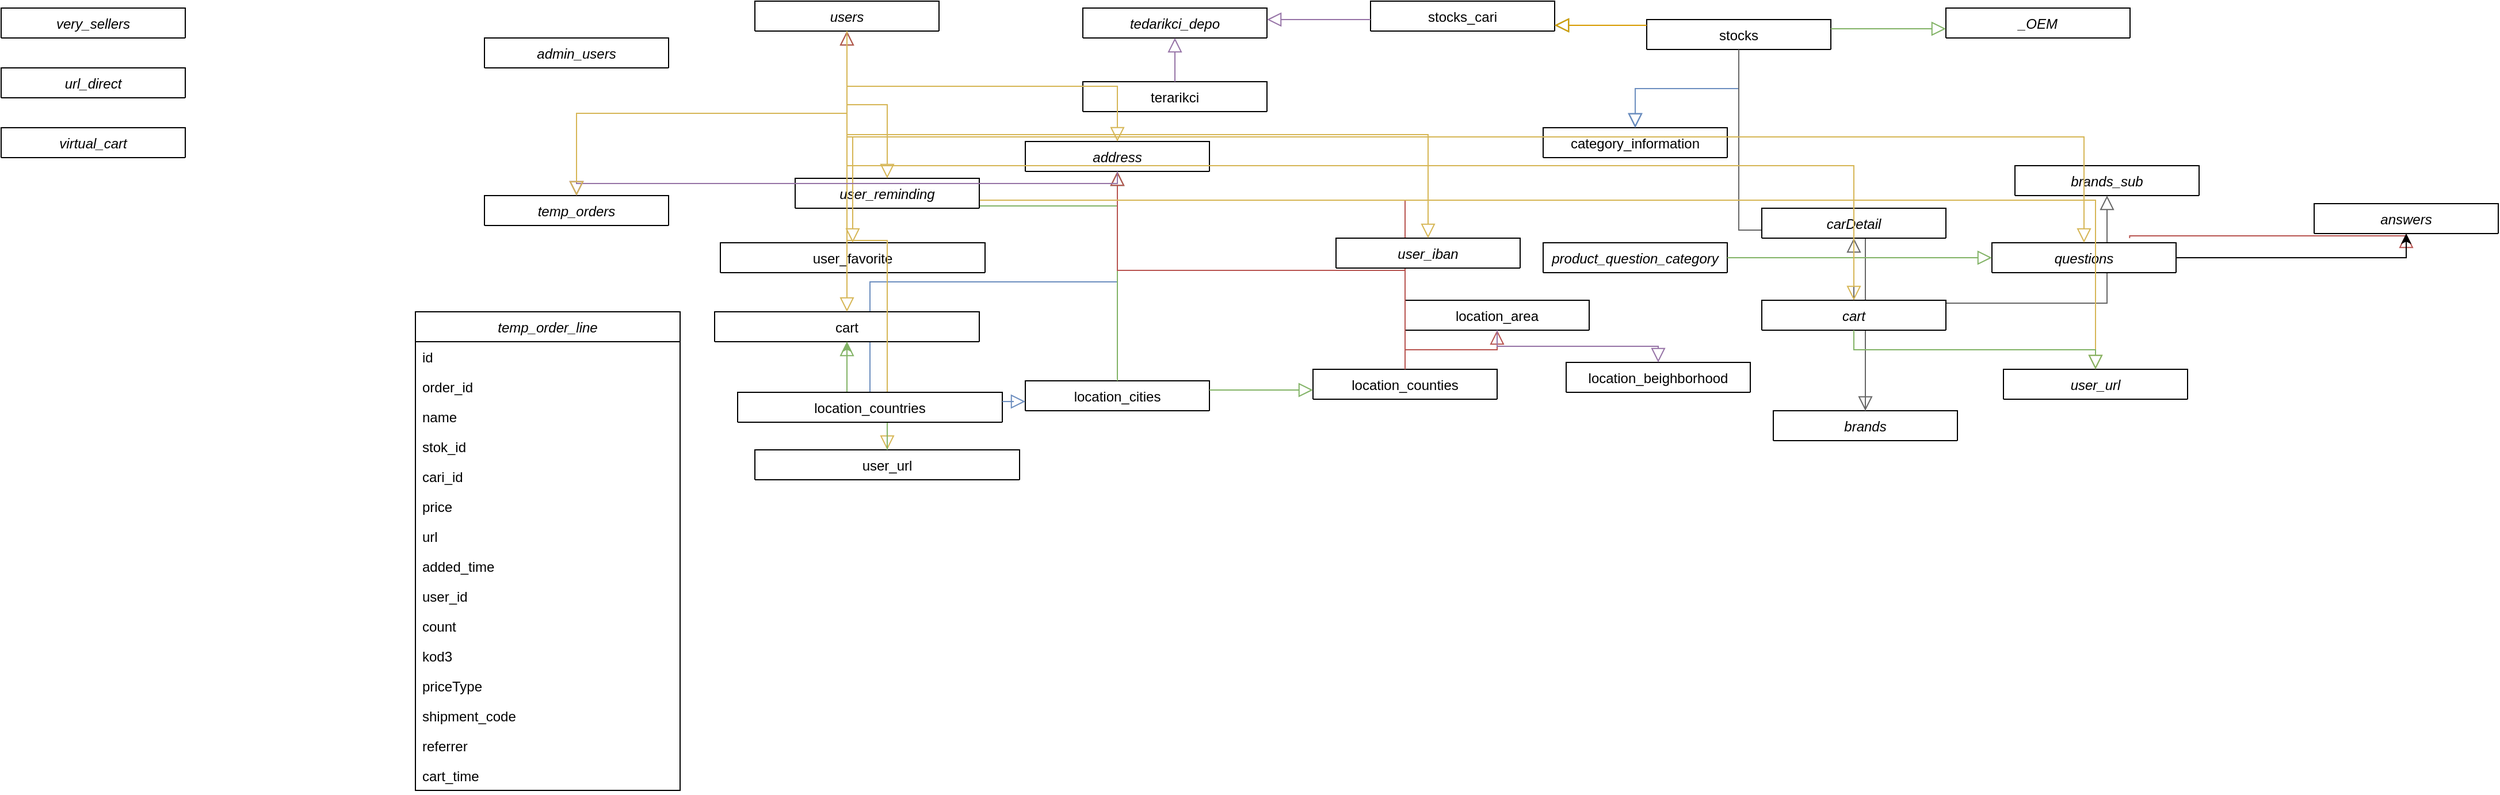 <mxfile version="18.0.6" type="github">
  <diagram id="C5RBs43oDa-KdzZeNtuy" name="Page-1">
    <mxGraphModel dx="2723" dy="1029" grid="1" gridSize="10" guides="1" tooltips="1" connect="1" arrows="1" fold="1" page="1" pageScale="1" pageWidth="827" pageHeight="1169" math="0" shadow="0">
      <root>
        <mxCell id="WIyWlLk6GJQsqaUBKTNV-0" />
        <mxCell id="WIyWlLk6GJQsqaUBKTNV-1" parent="WIyWlLk6GJQsqaUBKTNV-0" />
        <object label="_OEM" id="zkfFHV4jXpPFQw0GAbJ--0">
          <mxCell style="swimlane;fontStyle=2;align=center;verticalAlign=top;childLayout=stackLayout;horizontal=1;startSize=26;horizontalStack=0;resizeParent=1;resizeLast=0;collapsible=1;marginBottom=0;rounded=0;shadow=0;strokeWidth=1;" parent="WIyWlLk6GJQsqaUBKTNV-1" vertex="1" collapsed="1">
            <mxGeometry x="1080" y="26" width="160" height="26" as="geometry">
              <mxRectangle x="1080" y="26" width="230" height="156" as="alternateBounds" />
            </mxGeometry>
          </mxCell>
        </object>
        <mxCell id="zkfFHV4jXpPFQw0GAbJ--1" value="id" style="text;align=left;verticalAlign=top;spacingLeft=4;spacingRight=4;overflow=hidden;rotatable=0;points=[[0,0.5],[1,0.5]];portConstraint=eastwest;" parent="zkfFHV4jXpPFQw0GAbJ--0" vertex="1">
          <mxGeometry y="26" width="230" height="26" as="geometry" />
        </mxCell>
        <mxCell id="zkfFHV4jXpPFQw0GAbJ--2" value="STOK_KODU" style="text;align=left;verticalAlign=top;spacingLeft=4;spacingRight=4;overflow=hidden;rotatable=0;points=[[0,0.5],[1,0.5]];portConstraint=eastwest;rounded=0;shadow=0;html=0;fillColor=#d5e8d4;strokeColor=#82b366;" parent="zkfFHV4jXpPFQw0GAbJ--0" vertex="1">
          <mxGeometry y="52" width="230" height="26" as="geometry" />
        </mxCell>
        <mxCell id="zkfFHV4jXpPFQw0GAbJ--3" value="OEM" style="text;align=left;verticalAlign=top;spacingLeft=4;spacingRight=4;overflow=hidden;rotatable=0;points=[[0,0.5],[1,0.5]];portConstraint=eastwest;rounded=0;shadow=0;html=0;" parent="zkfFHV4jXpPFQw0GAbJ--0" vertex="1">
          <mxGeometry y="78" width="230" height="26" as="geometry" />
        </mxCell>
        <mxCell id="Bi8dfM3OpZVUWEsqzs8T-7" value="added_time" style="text;align=left;verticalAlign=top;spacingLeft=4;spacingRight=4;overflow=hidden;rotatable=0;points=[[0,0.5],[1,0.5]];portConstraint=eastwest;rounded=0;shadow=0;html=0;" parent="zkfFHV4jXpPFQw0GAbJ--0" vertex="1">
          <mxGeometry y="104" width="230" height="26" as="geometry" />
        </mxCell>
        <mxCell id="zkfFHV4jXpPFQw0GAbJ--6" value="terarikci" style="swimlane;fontStyle=0;align=center;verticalAlign=top;childLayout=stackLayout;horizontal=1;startSize=26;horizontalStack=0;resizeParent=1;resizeLast=0;collapsible=1;marginBottom=0;rounded=0;shadow=0;strokeWidth=1;" parent="WIyWlLk6GJQsqaUBKTNV-1" vertex="1" collapsed="1">
          <mxGeometry x="330" y="90" width="160" height="26" as="geometry">
            <mxRectangle x="330" y="190" width="160" height="156" as="alternateBounds" />
          </mxGeometry>
        </mxCell>
        <mxCell id="zkfFHV4jXpPFQw0GAbJ--7" value="id" style="text;align=left;verticalAlign=top;spacingLeft=4;spacingRight=4;overflow=hidden;rotatable=0;points=[[0,0.5],[1,0.5]];portConstraint=eastwest;" parent="zkfFHV4jXpPFQw0GAbJ--6" vertex="1">
          <mxGeometry y="26" width="160" height="26" as="geometry" />
        </mxCell>
        <mxCell id="zkfFHV4jXpPFQw0GAbJ--8" value="cari_kod" style="text;align=left;verticalAlign=top;spacingLeft=4;spacingRight=4;overflow=hidden;rotatable=0;points=[[0,0.5],[1,0.5]];portConstraint=eastwest;rounded=0;shadow=0;html=0;fillColor=#e1d5e7;strokeColor=#9673a6;" parent="zkfFHV4jXpPFQw0GAbJ--6" vertex="1">
          <mxGeometry y="52" width="160" height="26" as="geometry" />
        </mxCell>
        <mxCell id="Bi8dfM3OpZVUWEsqzs8T-24" value="oran" style="text;align=left;verticalAlign=top;spacingLeft=4;spacingRight=4;overflow=hidden;rotatable=0;points=[[0,0.5],[1,0.5]];portConstraint=eastwest;rounded=0;shadow=0;html=0;" parent="zkfFHV4jXpPFQw0GAbJ--6" vertex="1">
          <mxGeometry y="78" width="160" height="26" as="geometry" />
        </mxCell>
        <mxCell id="Bi8dfM3OpZVUWEsqzs8T-25" value="added_time" style="text;align=left;verticalAlign=top;spacingLeft=4;spacingRight=4;overflow=hidden;rotatable=0;points=[[0,0.5],[1,0.5]];portConstraint=eastwest;rounded=0;shadow=0;html=0;" parent="zkfFHV4jXpPFQw0GAbJ--6" vertex="1">
          <mxGeometry y="104" width="160" height="26" as="geometry" />
        </mxCell>
        <mxCell id="Bi8dfM3OpZVUWEsqzs8T-26" value="name" style="text;align=left;verticalAlign=top;spacingLeft=4;spacingRight=4;overflow=hidden;rotatable=0;points=[[0,0.5],[1,0.5]];portConstraint=eastwest;rounded=0;shadow=0;html=0;" parent="zkfFHV4jXpPFQw0GAbJ--6" vertex="1">
          <mxGeometry y="130" width="160" height="26" as="geometry" />
        </mxCell>
        <mxCell id="zkfFHV4jXpPFQw0GAbJ--17" value="stocks" style="swimlane;fontStyle=0;align=center;verticalAlign=top;childLayout=stackLayout;horizontal=1;startSize=26;horizontalStack=0;resizeParent=1;resizeLast=0;collapsible=1;marginBottom=0;rounded=0;shadow=0;strokeWidth=1;swimlaneLine=1;direction=east;" parent="WIyWlLk6GJQsqaUBKTNV-1" vertex="1" collapsed="1">
          <mxGeometry x="820" y="36" width="160" height="26" as="geometry">
            <mxRectangle x="820" y="36" width="160" height="400" as="alternateBounds" />
          </mxGeometry>
        </mxCell>
        <mxCell id="zkfFHV4jXpPFQw0GAbJ--20" value="id" style="text;align=left;verticalAlign=top;spacingLeft=4;spacingRight=4;overflow=hidden;rotatable=0;points=[[0,0.5],[1,0.5]];portConstraint=eastwest;rounded=0;shadow=0;html=0;" parent="zkfFHV4jXpPFQw0GAbJ--17" vertex="1">
          <mxGeometry y="26" width="160" height="26" as="geometry" />
        </mxCell>
        <mxCell id="zkfFHV4jXpPFQw0GAbJ--19" value="stok_kodu" style="text;align=left;verticalAlign=top;spacingLeft=4;spacingRight=4;overflow=hidden;rotatable=0;points=[[0,0.5],[1,0.5]];portConstraint=eastwest;rounded=0;shadow=0;html=0;fillColor=#d5e8d4;strokeColor=#82b366;" parent="zkfFHV4jXpPFQw0GAbJ--17" vertex="1">
          <mxGeometry y="52" width="160" height="26" as="geometry" />
        </mxCell>
        <mxCell id="zkfFHV4jXpPFQw0GAbJ--18" value="stok_adi" style="text;align=left;verticalAlign=top;spacingLeft=4;spacingRight=4;overflow=hidden;rotatable=0;points=[[0,0.5],[1,0.5]];portConstraint=eastwest;fillColor=#ffe6cc;strokeColor=#d79b00;" parent="zkfFHV4jXpPFQw0GAbJ--17" vertex="1">
          <mxGeometry y="78" width="160" height="30" as="geometry" />
        </mxCell>
        <mxCell id="zkfFHV4jXpPFQw0GAbJ--21" value="kdv" style="text;align=left;verticalAlign=top;spacingLeft=4;spacingRight=4;overflow=hidden;rotatable=0;points=[[0,0.5],[1,0.5]];portConstraint=eastwest;rounded=0;shadow=0;html=0;" parent="zkfFHV4jXpPFQw0GAbJ--17" vertex="1">
          <mxGeometry y="108" width="160" height="26" as="geometry" />
        </mxCell>
        <mxCell id="zkfFHV4jXpPFQw0GAbJ--22" value="barkod" style="text;align=left;verticalAlign=top;spacingLeft=4;spacingRight=4;overflow=hidden;rotatable=0;points=[[0,0.5],[1,0.5]];portConstraint=eastwest;rounded=0;shadow=0;html=0;" parent="zkfFHV4jXpPFQw0GAbJ--17" vertex="1">
          <mxGeometry y="134" width="160" height="26" as="geometry" />
        </mxCell>
        <mxCell id="zkfFHV4jXpPFQw0GAbJ--24" value="maka" style="text;align=left;verticalAlign=top;spacingLeft=4;spacingRight=4;overflow=hidden;rotatable=0;points=[[0,0.5],[1,0.5]];portConstraint=eastwest;fillColor=#f5f5f5;fontColor=#333333;strokeColor=#666666;" parent="zkfFHV4jXpPFQw0GAbJ--17" vertex="1">
          <mxGeometry y="160" width="160" height="26" as="geometry" />
        </mxCell>
        <mxCell id="zkfFHV4jXpPFQw0GAbJ--25" value="ana_kategori" style="text;align=left;verticalAlign=top;spacingLeft=4;spacingRight=4;overflow=hidden;rotatable=0;points=[[0,0.5],[1,0.5]];portConstraint=eastwest;fillColor=#dae8fc;strokeColor=#6c8ebf;" parent="zkfFHV4jXpPFQw0GAbJ--17" vertex="1">
          <mxGeometry y="186" width="160" height="26" as="geometry" />
        </mxCell>
        <mxCell id="Bi8dfM3OpZVUWEsqzs8T-8" value="ust_kategori" style="text;align=left;verticalAlign=top;spacingLeft=4;spacingRight=4;overflow=hidden;rotatable=0;points=[[0,0.5],[1,0.5]];portConstraint=eastwest;fillColor=#dae8fc;strokeColor=#6c8ebf;" parent="zkfFHV4jXpPFQw0GAbJ--17" vertex="1">
          <mxGeometry y="212" width="160" height="26" as="geometry" />
        </mxCell>
        <mxCell id="Bi8dfM3OpZVUWEsqzs8T-18" value="alt_kategori" style="text;align=left;verticalAlign=top;spacingLeft=4;spacingRight=4;overflow=hidden;rotatable=0;points=[[0,0.5],[1,0.5]];portConstraint=eastwest;fillColor=#dae8fc;strokeColor=#6c8ebf;" parent="zkfFHV4jXpPFQw0GAbJ--17" vertex="1">
          <mxGeometry y="238" width="160" height="26" as="geometry" />
        </mxCell>
        <mxCell id="Bi8dfM3OpZVUWEsqzs8T-19" value="url&#xa;" style="text;align=left;verticalAlign=top;spacingLeft=4;spacingRight=4;overflow=hidden;rotatable=0;points=[[0,0.5],[1,0.5]];portConstraint=eastwest;" parent="zkfFHV4jXpPFQw0GAbJ--17" vertex="1">
          <mxGeometry y="264" width="160" height="26" as="geometry" />
        </mxCell>
        <mxCell id="Bi8dfM3OpZVUWEsqzs8T-20" value="article_id" style="text;align=left;verticalAlign=top;spacingLeft=4;spacingRight=4;overflow=hidden;rotatable=0;points=[[0,0.5],[1,0.5]];portConstraint=eastwest;" parent="zkfFHV4jXpPFQw0GAbJ--17" vertex="1">
          <mxGeometry y="290" width="160" height="26" as="geometry" />
        </mxCell>
        <mxCell id="Bi8dfM3OpZVUWEsqzs8T-21" value="added_time" style="text;align=left;verticalAlign=top;spacingLeft=4;spacingRight=4;overflow=hidden;rotatable=0;points=[[0,0.5],[1,0.5]];portConstraint=eastwest;" parent="zkfFHV4jXpPFQw0GAbJ--17" vertex="1">
          <mxGeometry y="316" width="160" height="26" as="geometry" />
        </mxCell>
        <mxCell id="Bi8dfM3OpZVUWEsqzs8T-22" value="test(0,1)" style="text;align=left;verticalAlign=top;spacingLeft=4;spacingRight=4;overflow=hidden;rotatable=0;points=[[0,0.5],[1,0.5]];portConstraint=eastwest;" parent="zkfFHV4jXpPFQw0GAbJ--17" vertex="1">
          <mxGeometry y="342" width="160" height="26" as="geometry" />
        </mxCell>
        <mxCell id="Bi8dfM3OpZVUWEsqzs8T-0" value="tedarikci_depo" style="swimlane;fontStyle=2;align=center;verticalAlign=top;childLayout=stackLayout;horizontal=1;startSize=30;horizontalStack=0;resizeParent=1;resizeLast=0;collapsible=1;marginBottom=0;rounded=0;shadow=0;strokeWidth=1;" parent="WIyWlLk6GJQsqaUBKTNV-1" vertex="1" collapsed="1">
          <mxGeometry x="330" y="26" width="160" height="26" as="geometry">
            <mxRectangle x="330" y="26" width="160" height="134" as="alternateBounds" />
          </mxGeometry>
        </mxCell>
        <mxCell id="Bi8dfM3OpZVUWEsqzs8T-1" value="id" style="text;align=left;verticalAlign=top;spacingLeft=4;spacingRight=4;overflow=hidden;rotatable=0;points=[[0,0.5],[1,0.5]];portConstraint=eastwest;" parent="Bi8dfM3OpZVUWEsqzs8T-0" vertex="1">
          <mxGeometry y="30" width="160" height="26" as="geometry" />
        </mxCell>
        <mxCell id="Bi8dfM3OpZVUWEsqzs8T-29" value="cari_kod" style="text;align=left;verticalAlign=top;spacingLeft=4;spacingRight=4;overflow=hidden;rotatable=0;points=[[0,0.5],[1,0.5]];portConstraint=eastwest;rounded=0;shadow=0;html=0;fillColor=#e1d5e7;strokeColor=#9673a6;" parent="Bi8dfM3OpZVUWEsqzs8T-0" vertex="1">
          <mxGeometry y="56" width="160" height="26" as="geometry" />
        </mxCell>
        <mxCell id="Bi8dfM3OpZVUWEsqzs8T-3" value="depo_name" style="text;align=left;verticalAlign=top;spacingLeft=4;spacingRight=4;overflow=hidden;rotatable=0;points=[[0,0.5],[1,0.5]];portConstraint=eastwest;rounded=0;shadow=0;html=0;" parent="Bi8dfM3OpZVUWEsqzs8T-0" vertex="1">
          <mxGeometry y="82" width="160" height="26" as="geometry" />
        </mxCell>
        <mxCell id="Bi8dfM3OpZVUWEsqzs8T-27" value="tedarik_gun" style="text;align=left;verticalAlign=top;spacingLeft=4;spacingRight=4;overflow=hidden;rotatable=0;points=[[0,0.5],[1,0.5]];portConstraint=eastwest;rounded=0;shadow=0;html=0;" parent="Bi8dfM3OpZVUWEsqzs8T-0" vertex="1">
          <mxGeometry y="108" width="160" height="26" as="geometry" />
        </mxCell>
        <mxCell id="Bi8dfM3OpZVUWEsqzs8T-37" value="" style="endArrow=block;endSize=10;endFill=0;shadow=0;strokeWidth=1;rounded=0;edgeStyle=elbowEdgeStyle;elbow=vertical;fillColor=#d5e8d4;strokeColor=#82b366;" parent="WIyWlLk6GJQsqaUBKTNV-1" source="zkfFHV4jXpPFQw0GAbJ--19" target="zkfFHV4jXpPFQw0GAbJ--2" edge="1">
          <mxGeometry width="160" relative="1" as="geometry">
            <mxPoint x="530" y="120" as="sourcePoint" />
            <mxPoint x="390" y="120" as="targetPoint" />
          </mxGeometry>
        </mxCell>
        <mxCell id="Bi8dfM3OpZVUWEsqzs8T-38" value="stocks_cari" style="swimlane;fontStyle=0;align=center;verticalAlign=top;childLayout=stackLayout;horizontal=1;startSize=26;horizontalStack=0;resizeParent=1;resizeLast=0;collapsible=1;marginBottom=0;rounded=0;shadow=0;strokeWidth=1;" parent="WIyWlLk6GJQsqaUBKTNV-1" vertex="1" collapsed="1">
          <mxGeometry x="580" y="20" width="160" height="26" as="geometry">
            <mxRectangle x="580" y="20" width="160" height="416" as="alternateBounds" />
          </mxGeometry>
        </mxCell>
        <mxCell id="Bi8dfM3OpZVUWEsqzs8T-39" value="id" style="text;align=left;verticalAlign=top;spacingLeft=4;spacingRight=4;overflow=hidden;rotatable=0;points=[[0,0.5],[1,0.5]];portConstraint=eastwest;rounded=0;shadow=0;html=0;" parent="Bi8dfM3OpZVUWEsqzs8T-38" vertex="1">
          <mxGeometry y="26" width="160" height="26" as="geometry" />
        </mxCell>
        <mxCell id="Bi8dfM3OpZVUWEsqzs8T-40" value="stok_kodu" style="text;align=left;verticalAlign=top;spacingLeft=4;spacingRight=4;overflow=hidden;rotatable=0;points=[[0,0.5],[1,0.5]];portConstraint=eastwest;rounded=0;shadow=0;html=0;fillColor=#d5e8d4;strokeColor=#82b366;" parent="Bi8dfM3OpZVUWEsqzs8T-38" vertex="1">
          <mxGeometry y="52" width="160" height="26" as="geometry" />
        </mxCell>
        <mxCell id="Bi8dfM3OpZVUWEsqzs8T-41" value="cari_kod" style="text;align=left;verticalAlign=top;spacingLeft=4;spacingRight=4;overflow=hidden;rotatable=0;points=[[0,0.5],[1,0.5]];portConstraint=eastwest;fillColor=#e1d5e7;strokeColor=#9673a6;" parent="Bi8dfM3OpZVUWEsqzs8T-38" vertex="1">
          <mxGeometry y="78" width="160" height="26" as="geometry" />
        </mxCell>
        <mxCell id="Bi8dfM3OpZVUWEsqzs8T-42" value="cari_stok_kod" style="text;align=left;verticalAlign=top;spacingLeft=4;spacingRight=4;overflow=hidden;rotatable=0;points=[[0,0.5],[1,0.5]];portConstraint=eastwest;rounded=0;shadow=0;html=0;fillColor=#d5e8d4;strokeColor=#82b366;" parent="Bi8dfM3OpZVUWEsqzs8T-38" vertex="1">
          <mxGeometry y="104" width="160" height="26" as="geometry" />
        </mxCell>
        <mxCell id="Bi8dfM3OpZVUWEsqzs8T-43" value="cari_stok_isim" style="text;align=left;verticalAlign=top;spacingLeft=4;spacingRight=4;overflow=hidden;rotatable=0;points=[[0,0.5],[1,0.5]];portConstraint=eastwest;rounded=0;shadow=0;html=0;fillColor=#ffe6cc;strokeColor=#d79b00;" parent="Bi8dfM3OpZVUWEsqzs8T-38" vertex="1">
          <mxGeometry y="130" width="160" height="26" as="geometry" />
        </mxCell>
        <mxCell id="Bi8dfM3OpZVUWEsqzs8T-44" value="miktar" style="text;align=left;verticalAlign=top;spacingLeft=4;spacingRight=4;overflow=hidden;rotatable=0;points=[[0,0.5],[1,0.5]];portConstraint=eastwest;" parent="Bi8dfM3OpZVUWEsqzs8T-38" vertex="1">
          <mxGeometry y="156" width="160" height="26" as="geometry" />
        </mxCell>
        <mxCell id="Bi8dfM3OpZVUWEsqzs8T-45" value="carpan" style="text;align=left;verticalAlign=top;spacingLeft=4;spacingRight=4;overflow=hidden;rotatable=0;points=[[0,0.5],[1,0.5]];portConstraint=eastwest;" parent="Bi8dfM3OpZVUWEsqzs8T-38" vertex="1">
          <mxGeometry y="182" width="160" height="26" as="geometry" />
        </mxCell>
        <mxCell id="Bi8dfM3OpZVUWEsqzs8T-46" value="stok" style="text;align=left;verticalAlign=top;spacingLeft=4;spacingRight=4;overflow=hidden;rotatable=0;points=[[0,0.5],[1,0.5]];portConstraint=eastwest;" parent="Bi8dfM3OpZVUWEsqzs8T-38" vertex="1">
          <mxGeometry y="208" width="160" height="26" as="geometry" />
        </mxCell>
        <mxCell id="Bi8dfM3OpZVUWEsqzs8T-47" value="depo" style="text;align=left;verticalAlign=top;spacingLeft=4;spacingRight=4;overflow=hidden;rotatable=0;points=[[0,0.5],[1,0.5]];portConstraint=eastwest;" parent="Bi8dfM3OpZVUWEsqzs8T-38" vertex="1">
          <mxGeometry y="234" width="160" height="26" as="geometry" />
        </mxCell>
        <mxCell id="Bi8dfM3OpZVUWEsqzs8T-48" value="kur" style="text;align=left;verticalAlign=top;spacingLeft=4;spacingRight=4;overflow=hidden;rotatable=0;points=[[0,0.5],[1,0.5]];portConstraint=eastwest;" parent="Bi8dfM3OpZVUWEsqzs8T-38" vertex="1">
          <mxGeometry y="260" width="160" height="26" as="geometry" />
        </mxCell>
        <mxCell id="Bi8dfM3OpZVUWEsqzs8T-49" value="added_time" style="text;align=left;verticalAlign=top;spacingLeft=4;spacingRight=4;overflow=hidden;rotatable=0;points=[[0,0.5],[1,0.5]];portConstraint=eastwest;" parent="Bi8dfM3OpZVUWEsqzs8T-38" vertex="1">
          <mxGeometry y="286" width="160" height="26" as="geometry" />
        </mxCell>
        <mxCell id="Bi8dfM3OpZVUWEsqzs8T-50" value="update_time" style="text;align=left;verticalAlign=top;spacingLeft=4;spacingRight=4;overflow=hidden;rotatable=0;points=[[0,0.5],[1,0.5]];portConstraint=eastwest;" parent="Bi8dfM3OpZVUWEsqzs8T-38" vertex="1">
          <mxGeometry y="312" width="160" height="26" as="geometry" />
        </mxCell>
        <mxCell id="Bi8dfM3OpZVUWEsqzs8T-51" value="bakiye" style="text;align=left;verticalAlign=top;spacingLeft=4;spacingRight=4;overflow=hidden;rotatable=0;points=[[0,0.5],[1,0.5]];portConstraint=eastwest;" parent="Bi8dfM3OpZVUWEsqzs8T-38" vertex="1">
          <mxGeometry y="338" width="160" height="26" as="geometry" />
        </mxCell>
        <mxCell id="Bi8dfM3OpZVUWEsqzs8T-54" value="giris" style="text;align=left;verticalAlign=top;spacingLeft=4;spacingRight=4;overflow=hidden;rotatable=0;points=[[0,0.5],[1,0.5]];portConstraint=eastwest;" parent="Bi8dfM3OpZVUWEsqzs8T-38" vertex="1">
          <mxGeometry y="364" width="160" height="26" as="geometry" />
        </mxCell>
        <mxCell id="Bi8dfM3OpZVUWEsqzs8T-55" value="cikis" style="text;align=left;verticalAlign=top;spacingLeft=4;spacingRight=4;overflow=hidden;rotatable=0;points=[[0,0.5],[1,0.5]];portConstraint=eastwest;" parent="Bi8dfM3OpZVUWEsqzs8T-38" vertex="1">
          <mxGeometry y="390" width="160" height="26" as="geometry" />
        </mxCell>
        <mxCell id="Bi8dfM3OpZVUWEsqzs8T-52" value="" style="endArrow=block;endSize=10;endFill=0;shadow=0;strokeWidth=1;rounded=0;edgeStyle=elbowEdgeStyle;elbow=vertical;fillColor=#e1d5e7;strokeColor=#9673a6;" parent="WIyWlLk6GJQsqaUBKTNV-1" source="Bi8dfM3OpZVUWEsqzs8T-41" target="Bi8dfM3OpZVUWEsqzs8T-29" edge="1">
          <mxGeometry width="160" relative="1" as="geometry">
            <mxPoint x="260" y="270" as="sourcePoint" />
            <mxPoint x="340" y="115" as="targetPoint" />
          </mxGeometry>
        </mxCell>
        <mxCell id="Bi8dfM3OpZVUWEsqzs8T-53" value="" style="endArrow=block;endSize=10;endFill=0;shadow=0;strokeWidth=1;rounded=0;edgeStyle=elbowEdgeStyle;elbow=vertical;fillColor=#d5e8d4;strokeColor=#82b366;" parent="WIyWlLk6GJQsqaUBKTNV-1" source="zkfFHV4jXpPFQw0GAbJ--19" target="Bi8dfM3OpZVUWEsqzs8T-40" edge="1">
          <mxGeometry width="160" relative="1" as="geometry">
            <mxPoint x="620" y="115" as="sourcePoint" />
            <mxPoint x="340" y="115" as="targetPoint" />
          </mxGeometry>
        </mxCell>
        <mxCell id="Bi8dfM3OpZVUWEsqzs8T-56" value="" style="endArrow=block;endSize=10;endFill=0;shadow=0;strokeWidth=1;rounded=0;edgeStyle=elbowEdgeStyle;elbow=vertical;fillColor=#d5e8d4;strokeColor=#82b366;" parent="WIyWlLk6GJQsqaUBKTNV-1" source="zkfFHV4jXpPFQw0GAbJ--19" target="Bi8dfM3OpZVUWEsqzs8T-42" edge="1">
          <mxGeometry width="160" relative="1" as="geometry">
            <mxPoint x="623.04" y="128.988" as="sourcePoint" />
            <mxPoint x="310" y="413.008" as="targetPoint" />
          </mxGeometry>
        </mxCell>
        <mxCell id="Bi8dfM3OpZVUWEsqzs8T-57" value="" style="endArrow=block;endSize=10;endFill=0;shadow=0;strokeWidth=1;rounded=0;edgeStyle=elbowEdgeStyle;elbow=vertical;fillColor=#ffe6cc;strokeColor=#d79b00;" parent="WIyWlLk6GJQsqaUBKTNV-1" source="zkfFHV4jXpPFQw0GAbJ--18" target="Bi8dfM3OpZVUWEsqzs8T-43" edge="1">
          <mxGeometry width="160" relative="1" as="geometry">
            <mxPoint x="779.04" y="108.994" as="sourcePoint" />
            <mxPoint x="440" y="448.992" as="targetPoint" />
          </mxGeometry>
        </mxCell>
        <mxCell id="Bi8dfM3OpZVUWEsqzs8T-75" value="category_information" style="swimlane;fontStyle=0;align=center;verticalAlign=top;childLayout=stackLayout;horizontal=1;startSize=26;horizontalStack=0;resizeParent=1;resizeLast=0;collapsible=1;marginBottom=0;rounded=0;shadow=0;strokeWidth=1;" parent="WIyWlLk6GJQsqaUBKTNV-1" vertex="1" collapsed="1">
          <mxGeometry x="730" y="130" width="160" height="26" as="geometry">
            <mxRectangle x="770" y="182" width="160" height="390" as="alternateBounds" />
          </mxGeometry>
        </mxCell>
        <mxCell id="Bi8dfM3OpZVUWEsqzs8T-76" value="id" style="text;align=left;verticalAlign=top;spacingLeft=4;spacingRight=4;overflow=hidden;rotatable=0;points=[[0,0.5],[1,0.5]];portConstraint=eastwest;rounded=0;shadow=0;html=0;" parent="Bi8dfM3OpZVUWEsqzs8T-75" vertex="1">
          <mxGeometry y="26" width="160" height="26" as="geometry" />
        </mxCell>
        <mxCell id="Bi8dfM3OpZVUWEsqzs8T-77" value="category_id" style="text;align=left;verticalAlign=top;spacingLeft=4;spacingRight=4;overflow=hidden;rotatable=0;points=[[0,0.5],[1,0.5]];portConstraint=eastwest;rounded=0;shadow=0;html=0;fillColor=#dae8fc;strokeColor=#6c8ebf;" parent="Bi8dfM3OpZVUWEsqzs8T-75" vertex="1">
          <mxGeometry y="52" width="160" height="26" as="geometry" />
        </mxCell>
        <mxCell id="Bi8dfM3OpZVUWEsqzs8T-78" value="name" style="text;align=left;verticalAlign=top;spacingLeft=4;spacingRight=4;overflow=hidden;rotatable=0;points=[[0,0.5],[1,0.5]];portConstraint=eastwest;" parent="Bi8dfM3OpZVUWEsqzs8T-75" vertex="1">
          <mxGeometry y="78" width="160" height="26" as="geometry" />
        </mxCell>
        <mxCell id="Bi8dfM3OpZVUWEsqzs8T-82" value="image" style="text;align=left;verticalAlign=top;spacingLeft=4;spacingRight=4;overflow=hidden;rotatable=0;points=[[0,0.5],[1,0.5]];portConstraint=eastwest;" parent="Bi8dfM3OpZVUWEsqzs8T-75" vertex="1">
          <mxGeometry y="104" width="160" height="26" as="geometry" />
        </mxCell>
        <mxCell id="Bi8dfM3OpZVUWEsqzs8T-79" value="dvn" style="text;align=left;verticalAlign=top;spacingLeft=4;spacingRight=4;overflow=hidden;rotatable=0;points=[[0,0.5],[1,0.5]];portConstraint=eastwest;rounded=0;shadow=0;html=0;" parent="Bi8dfM3OpZVUWEsqzs8T-75" vertex="1">
          <mxGeometry y="130" width="160" height="26" as="geometry" />
        </mxCell>
        <mxCell id="Bi8dfM3OpZVUWEsqzs8T-80" value="administrator_id" style="text;align=left;verticalAlign=top;spacingLeft=4;spacingRight=4;overflow=hidden;rotatable=0;points=[[0,0.5],[1,0.5]];portConstraint=eastwest;rounded=0;shadow=0;html=0;" parent="Bi8dfM3OpZVUWEsqzs8T-75" vertex="1">
          <mxGeometry y="156" width="160" height="26" as="geometry" />
        </mxCell>
        <mxCell id="Bi8dfM3OpZVUWEsqzs8T-81" value="slug" style="text;align=left;verticalAlign=top;spacingLeft=4;spacingRight=4;overflow=hidden;rotatable=0;points=[[0,0.5],[1,0.5]];portConstraint=eastwest;" parent="Bi8dfM3OpZVUWEsqzs8T-75" vertex="1">
          <mxGeometry y="182" width="160" height="26" as="geometry" />
        </mxCell>
        <mxCell id="Bi8dfM3OpZVUWEsqzs8T-83" value="added_time" style="text;align=left;verticalAlign=top;spacingLeft=4;spacingRight=4;overflow=hidden;rotatable=0;points=[[0,0.5],[1,0.5]];portConstraint=eastwest;" parent="Bi8dfM3OpZVUWEsqzs8T-75" vertex="1">
          <mxGeometry y="208" width="160" height="26" as="geometry" />
        </mxCell>
        <mxCell id="Bi8dfM3OpZVUWEsqzs8T-84" value="desc" style="text;align=left;verticalAlign=top;spacingLeft=4;spacingRight=4;overflow=hidden;rotatable=0;points=[[0,0.5],[1,0.5]];portConstraint=eastwest;" parent="Bi8dfM3OpZVUWEsqzs8T-75" vertex="1">
          <mxGeometry y="234" width="160" height="26" as="geometry" />
        </mxCell>
        <mxCell id="Bi8dfM3OpZVUWEsqzs8T-85" value="sort" style="text;align=left;verticalAlign=top;spacingLeft=4;spacingRight=4;overflow=hidden;rotatable=0;points=[[0,0.5],[1,0.5]];portConstraint=eastwest;" parent="Bi8dfM3OpZVUWEsqzs8T-75" vertex="1">
          <mxGeometry y="260" width="160" height="26" as="geometry" />
        </mxCell>
        <mxCell id="Bi8dfM3OpZVUWEsqzs8T-86" value="title" style="text;align=left;verticalAlign=top;spacingLeft=4;spacingRight=4;overflow=hidden;rotatable=0;points=[[0,0.5],[1,0.5]];portConstraint=eastwest;" parent="Bi8dfM3OpZVUWEsqzs8T-75" vertex="1">
          <mxGeometry y="286" width="160" height="26" as="geometry" />
        </mxCell>
        <mxCell id="Bi8dfM3OpZVUWEsqzs8T-87" value="type" style="text;align=left;verticalAlign=top;spacingLeft=4;spacingRight=4;overflow=hidden;rotatable=0;points=[[0,0.5],[1,0.5]];portConstraint=eastwest;" parent="Bi8dfM3OpZVUWEsqzs8T-75" vertex="1">
          <mxGeometry y="312" width="160" height="26" as="geometry" />
        </mxCell>
        <mxCell id="Bi8dfM3OpZVUWEsqzs8T-88" value="count" style="text;align=left;verticalAlign=top;spacingLeft=4;spacingRight=4;overflow=hidden;rotatable=0;points=[[0,0.5],[1,0.5]];portConstraint=eastwest;" parent="Bi8dfM3OpZVUWEsqzs8T-75" vertex="1">
          <mxGeometry y="338" width="160" height="26" as="geometry" />
        </mxCell>
        <mxCell id="Bi8dfM3OpZVUWEsqzs8T-89" value="gain_discount" style="text;align=left;verticalAlign=top;spacingLeft=4;spacingRight=4;overflow=hidden;rotatable=0;points=[[0,0.5],[1,0.5]];portConstraint=eastwest;" parent="Bi8dfM3OpZVUWEsqzs8T-75" vertex="1">
          <mxGeometry y="364" width="160" height="26" as="geometry" />
        </mxCell>
        <mxCell id="Bi8dfM3OpZVUWEsqzs8T-91" value="" style="endArrow=block;endSize=10;endFill=0;shadow=0;strokeWidth=1;rounded=0;edgeStyle=elbowEdgeStyle;elbow=vertical;fillColor=#dae8fc;strokeColor=#6c8ebf;" parent="WIyWlLk6GJQsqaUBKTNV-1" source="Bi8dfM3OpZVUWEsqzs8T-8" target="Bi8dfM3OpZVUWEsqzs8T-77" edge="1">
          <mxGeometry width="160" relative="1" as="geometry">
            <mxPoint x="770" y="360" as="sourcePoint" />
            <mxPoint x="491.04" y="260" as="targetPoint" />
          </mxGeometry>
        </mxCell>
        <mxCell id="Bi8dfM3OpZVUWEsqzs8T-92" value="" style="endArrow=block;endSize=10;endFill=0;shadow=0;strokeWidth=1;rounded=0;edgeStyle=elbowEdgeStyle;elbow=vertical;fillColor=#dae8fc;strokeColor=#6c8ebf;" parent="WIyWlLk6GJQsqaUBKTNV-1" source="zkfFHV4jXpPFQw0GAbJ--25" target="Bi8dfM3OpZVUWEsqzs8T-77" edge="1">
          <mxGeometry width="160" relative="1" as="geometry">
            <mxPoint x="770" y="340" as="sourcePoint" />
            <mxPoint x="505.04" y="352" as="targetPoint" />
          </mxGeometry>
        </mxCell>
        <mxCell id="Bi8dfM3OpZVUWEsqzs8T-93" value="" style="endArrow=block;endSize=10;endFill=0;shadow=0;strokeWidth=1;rounded=0;edgeStyle=elbowEdgeStyle;elbow=vertical;fillColor=#dae8fc;strokeColor=#6c8ebf;" parent="WIyWlLk6GJQsqaUBKTNV-1" source="Bi8dfM3OpZVUWEsqzs8T-18" target="Bi8dfM3OpZVUWEsqzs8T-77" edge="1">
          <mxGeometry width="160" relative="1" as="geometry">
            <mxPoint x="740" y="430" as="sourcePoint" />
            <mxPoint x="515.04" y="362" as="targetPoint" />
          </mxGeometry>
        </mxCell>
        <object label="brands" id="Bi8dfM3OpZVUWEsqzs8T-94">
          <mxCell style="swimlane;fontStyle=2;align=center;verticalAlign=top;childLayout=stackLayout;horizontal=1;startSize=26;horizontalStack=0;resizeParent=1;resizeLast=0;collapsible=1;marginBottom=0;rounded=0;shadow=0;strokeWidth=1;" parent="WIyWlLk6GJQsqaUBKTNV-1" vertex="1" collapsed="1">
            <mxGeometry x="930" y="376" width="160" height="26" as="geometry">
              <mxRectangle x="930" y="376" width="230" height="390" as="alternateBounds" />
            </mxGeometry>
          </mxCell>
        </object>
        <mxCell id="Bi8dfM3OpZVUWEsqzs8T-95" value="id" style="text;align=left;verticalAlign=top;spacingLeft=4;spacingRight=4;overflow=hidden;rotatable=0;points=[[0,0.5],[1,0.5]];portConstraint=eastwest;fillColor=#f5f5f5;fontColor=#333333;strokeColor=#666666;" parent="Bi8dfM3OpZVUWEsqzs8T-94" vertex="1">
          <mxGeometry y="26" width="230" height="26" as="geometry" />
        </mxCell>
        <mxCell id="Bi8dfM3OpZVUWEsqzs8T-96" value="title" style="text;align=left;verticalAlign=top;spacingLeft=4;spacingRight=4;overflow=hidden;rotatable=0;points=[[0,0.5],[1,0.5]];portConstraint=eastwest;rounded=0;shadow=0;html=0;" parent="Bi8dfM3OpZVUWEsqzs8T-94" vertex="1">
          <mxGeometry y="52" width="230" height="26" as="geometry" />
        </mxCell>
        <mxCell id="Bi8dfM3OpZVUWEsqzs8T-97" value="image" style="text;align=left;verticalAlign=top;spacingLeft=4;spacingRight=4;overflow=hidden;rotatable=0;points=[[0,0.5],[1,0.5]];portConstraint=eastwest;rounded=0;shadow=0;html=0;" parent="Bi8dfM3OpZVUWEsqzs8T-94" vertex="1">
          <mxGeometry y="78" width="230" height="26" as="geometry" />
        </mxCell>
        <mxCell id="Bi8dfM3OpZVUWEsqzs8T-98" value="category" style="text;align=left;verticalAlign=top;spacingLeft=4;spacingRight=4;overflow=hidden;rotatable=0;points=[[0,0.5],[1,0.5]];portConstraint=eastwest;rounded=0;shadow=0;html=0;" parent="Bi8dfM3OpZVUWEsqzs8T-94" vertex="1">
          <mxGeometry y="104" width="230" height="26" as="geometry" />
        </mxCell>
        <mxCell id="Bi8dfM3OpZVUWEsqzs8T-99" value="sort" style="text;align=left;verticalAlign=top;spacingLeft=4;spacingRight=4;overflow=hidden;rotatable=0;points=[[0,0.5],[1,0.5]];portConstraint=eastwest;rounded=0;shadow=0;html=0;" parent="Bi8dfM3OpZVUWEsqzs8T-94" vertex="1">
          <mxGeometry y="130" width="230" height="26" as="geometry" />
        </mxCell>
        <mxCell id="Bi8dfM3OpZVUWEsqzs8T-100" value="status" style="text;align=left;verticalAlign=top;spacingLeft=4;spacingRight=4;overflow=hidden;rotatable=0;points=[[0,0.5],[1,0.5]];portConstraint=eastwest;rounded=0;shadow=0;html=0;" parent="Bi8dfM3OpZVUWEsqzs8T-94" vertex="1">
          <mxGeometry y="156" width="230" height="26" as="geometry" />
        </mxCell>
        <mxCell id="Bi8dfM3OpZVUWEsqzs8T-101" value="deleted" style="text;align=left;verticalAlign=top;spacingLeft=4;spacingRight=4;overflow=hidden;rotatable=0;points=[[0,0.5],[1,0.5]];portConstraint=eastwest;rounded=0;shadow=0;html=0;" parent="Bi8dfM3OpZVUWEsqzs8T-94" vertex="1">
          <mxGeometry y="182" width="230" height="26" as="geometry" />
        </mxCell>
        <mxCell id="Bi8dfM3OpZVUWEsqzs8T-102" value="added_time" style="text;align=left;verticalAlign=top;spacingLeft=4;spacingRight=4;overflow=hidden;rotatable=0;points=[[0,0.5],[1,0.5]];portConstraint=eastwest;rounded=0;shadow=0;html=0;" parent="Bi8dfM3OpZVUWEsqzs8T-94" vertex="1">
          <mxGeometry y="208" width="230" height="26" as="geometry" />
        </mxCell>
        <mxCell id="Bi8dfM3OpZVUWEsqzs8T-103" value="url" style="text;align=left;verticalAlign=top;spacingLeft=4;spacingRight=4;overflow=hidden;rotatable=0;points=[[0,0.5],[1,0.5]];portConstraint=eastwest;rounded=0;shadow=0;html=0;" parent="Bi8dfM3OpZVUWEsqzs8T-94" vertex="1">
          <mxGeometry y="234" width="230" height="26" as="geometry" />
        </mxCell>
        <mxCell id="Bi8dfM3OpZVUWEsqzs8T-104" value="manuId" style="text;align=left;verticalAlign=top;spacingLeft=4;spacingRight=4;overflow=hidden;rotatable=0;points=[[0,0.5],[1,0.5]];portConstraint=eastwest;rounded=0;shadow=0;html=0;" parent="Bi8dfM3OpZVUWEsqzs8T-94" vertex="1">
          <mxGeometry y="260" width="230" height="26" as="geometry" />
        </mxCell>
        <mxCell id="7YFbSo2QjinW1s5G3vQ8-128" value="icerik" style="text;align=left;verticalAlign=top;spacingLeft=4;spacingRight=4;overflow=hidden;rotatable=0;points=[[0,0.5],[1,0.5]];portConstraint=eastwest;rounded=0;shadow=0;html=0;" parent="Bi8dfM3OpZVUWEsqzs8T-94" vertex="1">
          <mxGeometry y="286" width="230" height="26" as="geometry" />
        </mxCell>
        <mxCell id="7YFbSo2QjinW1s5G3vQ8-129" value="seo_aciklama" style="text;align=left;verticalAlign=top;spacingLeft=4;spacingRight=4;overflow=hidden;rotatable=0;points=[[0,0.5],[1,0.5]];portConstraint=eastwest;rounded=0;shadow=0;html=0;" parent="Bi8dfM3OpZVUWEsqzs8T-94" vertex="1">
          <mxGeometry y="312" width="230" height="26" as="geometry" />
        </mxCell>
        <mxCell id="Bi8dfM3OpZVUWEsqzs8T-105" value="description" style="text;align=left;verticalAlign=top;spacingLeft=4;spacingRight=4;overflow=hidden;rotatable=0;points=[[0,0.5],[1,0.5]];portConstraint=eastwest;rounded=0;shadow=0;html=0;" parent="Bi8dfM3OpZVUWEsqzs8T-94" vertex="1">
          <mxGeometry y="338" width="230" height="26" as="geometry" />
        </mxCell>
        <mxCell id="Bi8dfM3OpZVUWEsqzs8T-106" value="seo title" style="text;align=left;verticalAlign=top;spacingLeft=4;spacingRight=4;overflow=hidden;rotatable=0;points=[[0,0.5],[1,0.5]];portConstraint=eastwest;rounded=0;shadow=0;html=0;" parent="Bi8dfM3OpZVUWEsqzs8T-94" vertex="1">
          <mxGeometry y="364" width="230" height="26" as="geometry" />
        </mxCell>
        <object label="brands_sub" id="Bi8dfM3OpZVUWEsqzs8T-107">
          <mxCell style="swimlane;fontStyle=2;align=center;verticalAlign=top;childLayout=stackLayout;horizontal=1;startSize=26;horizontalStack=0;resizeParent=1;resizeLast=0;collapsible=1;marginBottom=0;rounded=0;shadow=0;strokeWidth=1;" parent="WIyWlLk6GJQsqaUBKTNV-1" vertex="1" collapsed="1">
            <mxGeometry x="1140" y="163" width="160" height="26" as="geometry">
              <mxRectangle x="1140" y="163" width="230" height="260" as="alternateBounds" />
            </mxGeometry>
          </mxCell>
        </object>
        <mxCell id="Bi8dfM3OpZVUWEsqzs8T-108" value="id" style="text;align=left;verticalAlign=top;spacingLeft=4;spacingRight=4;overflow=hidden;rotatable=0;points=[[0,0.5],[1,0.5]];portConstraint=eastwest;" parent="Bi8dfM3OpZVUWEsqzs8T-107" vertex="1">
          <mxGeometry y="26" width="230" height="26" as="geometry" />
        </mxCell>
        <mxCell id="Bi8dfM3OpZVUWEsqzs8T-109" value="brand_id" style="text;align=left;verticalAlign=top;spacingLeft=4;spacingRight=4;overflow=hidden;rotatable=0;points=[[0,0.5],[1,0.5]];portConstraint=eastwest;rounded=0;shadow=0;html=0;fillColor=#f5f5f5;fontColor=#333333;strokeColor=#666666;" parent="Bi8dfM3OpZVUWEsqzs8T-107" vertex="1">
          <mxGeometry y="52" width="230" height="26" as="geometry" />
        </mxCell>
        <mxCell id="Bi8dfM3OpZVUWEsqzs8T-110" value="name" style="text;align=left;verticalAlign=top;spacingLeft=4;spacingRight=4;overflow=hidden;rotatable=0;points=[[0,0.5],[1,0.5]];portConstraint=eastwest;rounded=0;shadow=0;html=0;" parent="Bi8dfM3OpZVUWEsqzs8T-107" vertex="1">
          <mxGeometry y="78" width="230" height="26" as="geometry" />
        </mxCell>
        <mxCell id="7YFbSo2QjinW1s5G3vQ8-130" value="content" style="text;align=left;verticalAlign=top;spacingLeft=4;spacingRight=4;overflow=hidden;rotatable=0;points=[[0,0.5],[1,0.5]];portConstraint=eastwest;rounded=0;shadow=0;html=0;" parent="Bi8dfM3OpZVUWEsqzs8T-107" vertex="1">
          <mxGeometry y="104" width="230" height="26" as="geometry" />
        </mxCell>
        <mxCell id="Bi8dfM3OpZVUWEsqzs8T-111" value="status" style="text;align=left;verticalAlign=top;spacingLeft=4;spacingRight=4;overflow=hidden;rotatable=0;points=[[0,0.5],[1,0.5]];portConstraint=eastwest;rounded=0;shadow=0;html=0;" parent="Bi8dfM3OpZVUWEsqzs8T-107" vertex="1">
          <mxGeometry y="130" width="230" height="26" as="geometry" />
        </mxCell>
        <mxCell id="Bi8dfM3OpZVUWEsqzs8T-112" value="deleted" style="text;align=left;verticalAlign=top;spacingLeft=4;spacingRight=4;overflow=hidden;rotatable=0;points=[[0,0.5],[1,0.5]];portConstraint=eastwest;rounded=0;shadow=0;html=0;" parent="Bi8dfM3OpZVUWEsqzs8T-107" vertex="1">
          <mxGeometry y="156" width="230" height="26" as="geometry" />
        </mxCell>
        <mxCell id="Bi8dfM3OpZVUWEsqzs8T-113" value="description" style="text;align=left;verticalAlign=top;spacingLeft=4;spacingRight=4;overflow=hidden;rotatable=0;points=[[0,0.5],[1,0.5]];portConstraint=eastwest;rounded=0;shadow=0;html=0;" parent="Bi8dfM3OpZVUWEsqzs8T-107" vertex="1">
          <mxGeometry y="182" width="230" height="26" as="geometry" />
        </mxCell>
        <mxCell id="Bi8dfM3OpZVUWEsqzs8T-114" value="tite" style="text;align=left;verticalAlign=top;spacingLeft=4;spacingRight=4;overflow=hidden;rotatable=0;points=[[0,0.5],[1,0.5]];portConstraint=eastwest;rounded=0;shadow=0;html=0;" parent="Bi8dfM3OpZVUWEsqzs8T-107" vertex="1">
          <mxGeometry y="208" width="230" height="26" as="geometry" />
        </mxCell>
        <mxCell id="Bi8dfM3OpZVUWEsqzs8T-115" value="sort" style="text;align=left;verticalAlign=top;spacingLeft=4;spacingRight=4;overflow=hidden;rotatable=0;points=[[0,0.5],[1,0.5]];portConstraint=eastwest;rounded=0;shadow=0;html=0;" parent="Bi8dfM3OpZVUWEsqzs8T-107" vertex="1">
          <mxGeometry y="234" width="230" height="26" as="geometry" />
        </mxCell>
        <mxCell id="Bi8dfM3OpZVUWEsqzs8T-120" value="" style="endArrow=block;endSize=10;endFill=0;shadow=0;strokeWidth=1;rounded=0;edgeStyle=elbowEdgeStyle;elbow=vertical;fillColor=#f5f5f5;strokeColor=#666666;" parent="WIyWlLk6GJQsqaUBKTNV-1" source="Bi8dfM3OpZVUWEsqzs8T-95" target="Bi8dfM3OpZVUWEsqzs8T-109" edge="1">
          <mxGeometry width="160" relative="1" as="geometry">
            <mxPoint x="626.08" y="47.01" as="sourcePoint" />
            <mxPoint x="347.04" y="260" as="targetPoint" />
          </mxGeometry>
        </mxCell>
        <mxCell id="Bi8dfM3OpZVUWEsqzs8T-121" value="" style="endArrow=block;endSize=10;endFill=0;shadow=0;strokeWidth=1;rounded=0;edgeStyle=elbowEdgeStyle;elbow=vertical;fillColor=#f5f5f5;strokeColor=#666666;" parent="WIyWlLk6GJQsqaUBKTNV-1" source="zkfFHV4jXpPFQw0GAbJ--24" target="Bi8dfM3OpZVUWEsqzs8T-95" edge="1">
          <mxGeometry width="160" relative="1" as="geometry">
            <mxPoint x="856.08" y="139.01" as="sourcePoint" />
            <mxPoint x="347.04" y="260" as="targetPoint" />
          </mxGeometry>
        </mxCell>
        <object label="carDetail" id="Bi8dfM3OpZVUWEsqzs8T-126">
          <mxCell style="swimlane;fontStyle=2;align=center;verticalAlign=top;childLayout=stackLayout;horizontal=1;startSize=26;horizontalStack=0;resizeParent=1;resizeLast=0;collapsible=1;marginBottom=0;rounded=0;shadow=0;strokeWidth=1;" parent="WIyWlLk6GJQsqaUBKTNV-1" vertex="1" collapsed="1">
            <mxGeometry x="920" y="200" width="160" height="26" as="geometry">
              <mxRectangle x="940" y="450" width="230" height="364" as="alternateBounds" />
            </mxGeometry>
          </mxCell>
        </object>
        <mxCell id="Bi8dfM3OpZVUWEsqzs8T-127" value="id" style="text;align=left;verticalAlign=top;spacingLeft=4;spacingRight=4;overflow=hidden;rotatable=0;points=[[0,0.5],[1,0.5]];portConstraint=eastwest;" parent="Bi8dfM3OpZVUWEsqzs8T-126" vertex="1">
          <mxGeometry y="26" width="230" height="26" as="geometry" />
        </mxCell>
        <mxCell id="Bi8dfM3OpZVUWEsqzs8T-128" value="type" style="text;align=left;verticalAlign=top;spacingLeft=4;spacingRight=4;overflow=hidden;rotatable=0;points=[[0,0.5],[1,0.5]];portConstraint=eastwest;rounded=0;shadow=0;html=0;" parent="Bi8dfM3OpZVUWEsqzs8T-126" vertex="1">
          <mxGeometry y="52" width="230" height="26" as="geometry" />
        </mxCell>
        <mxCell id="Bi8dfM3OpZVUWEsqzs8T-129" value="brand" style="text;align=left;verticalAlign=top;spacingLeft=4;spacingRight=4;overflow=hidden;rotatable=0;points=[[0,0.5],[1,0.5]];portConstraint=eastwest;rounded=0;shadow=0;html=0;fillColor=#f5f5f5;fontColor=#333333;strokeColor=#666666;" parent="Bi8dfM3OpZVUWEsqzs8T-126" vertex="1">
          <mxGeometry y="78" width="230" height="26" as="geometry" />
        </mxCell>
        <mxCell id="Bi8dfM3OpZVUWEsqzs8T-130" value="model" style="text;align=left;verticalAlign=top;spacingLeft=4;spacingRight=4;overflow=hidden;rotatable=0;points=[[0,0.5],[1,0.5]];portConstraint=eastwest;rounded=0;shadow=0;html=0;" parent="Bi8dfM3OpZVUWEsqzs8T-126" vertex="1">
          <mxGeometry y="104" width="230" height="26" as="geometry" />
        </mxCell>
        <mxCell id="Bi8dfM3OpZVUWEsqzs8T-131" value="subModel" style="text;align=left;verticalAlign=top;spacingLeft=4;spacingRight=4;overflow=hidden;rotatable=0;points=[[0,0.5],[1,0.5]];portConstraint=eastwest;rounded=0;shadow=0;html=0;" parent="Bi8dfM3OpZVUWEsqzs8T-126" vertex="1">
          <mxGeometry y="130" width="230" height="26" as="geometry" />
        </mxCell>
        <mxCell id="Bi8dfM3OpZVUWEsqzs8T-132" value="engine" style="text;align=left;verticalAlign=top;spacingLeft=4;spacingRight=4;overflow=hidden;rotatable=0;points=[[0,0.5],[1,0.5]];portConstraint=eastwest;rounded=0;shadow=0;html=0;" parent="Bi8dfM3OpZVUWEsqzs8T-126" vertex="1">
          <mxGeometry y="156" width="230" height="26" as="geometry" />
        </mxCell>
        <mxCell id="Bi8dfM3OpZVUWEsqzs8T-133" value="gear" style="text;align=left;verticalAlign=top;spacingLeft=4;spacingRight=4;overflow=hidden;rotatable=0;points=[[0,0.5],[1,0.5]];portConstraint=eastwest;rounded=0;shadow=0;html=0;" parent="Bi8dfM3OpZVUWEsqzs8T-126" vertex="1">
          <mxGeometry y="182" width="230" height="26" as="geometry" />
        </mxCell>
        <mxCell id="Bi8dfM3OpZVUWEsqzs8T-134" value="body" style="text;align=left;verticalAlign=top;spacingLeft=4;spacingRight=4;overflow=hidden;rotatable=0;points=[[0,0.5],[1,0.5]];portConstraint=eastwest;rounded=0;shadow=0;html=0;" parent="Bi8dfM3OpZVUWEsqzs8T-126" vertex="1">
          <mxGeometry y="208" width="230" height="26" as="geometry" />
        </mxCell>
        <mxCell id="Bi8dfM3OpZVUWEsqzs8T-135" value="equipment" style="text;align=left;verticalAlign=top;spacingLeft=4;spacingRight=4;overflow=hidden;rotatable=0;points=[[0,0.5],[1,0.5]];portConstraint=eastwest;rounded=0;shadow=0;html=0;" parent="Bi8dfM3OpZVUWEsqzs8T-126" vertex="1">
          <mxGeometry y="234" width="230" height="26" as="geometry" />
        </mxCell>
        <mxCell id="Bi8dfM3OpZVUWEsqzs8T-136" value="wheel" style="text;align=left;verticalAlign=top;spacingLeft=4;spacingRight=4;overflow=hidden;rotatable=0;points=[[0,0.5],[1,0.5]];portConstraint=eastwest;rounded=0;shadow=0;html=0;" parent="Bi8dfM3OpZVUWEsqzs8T-126" vertex="1">
          <mxGeometry y="260" width="230" height="26" as="geometry" />
        </mxCell>
        <mxCell id="Bi8dfM3OpZVUWEsqzs8T-137" value="typeofdrive" style="text;align=left;verticalAlign=top;spacingLeft=4;spacingRight=4;overflow=hidden;rotatable=0;points=[[0,0.5],[1,0.5]];portConstraint=eastwest;rounded=0;shadow=0;html=0;" parent="Bi8dfM3OpZVUWEsqzs8T-126" vertex="1">
          <mxGeometry y="286" width="230" height="26" as="geometry" />
        </mxCell>
        <mxCell id="Bi8dfM3OpZVUWEsqzs8T-138" value="carId" style="text;align=left;verticalAlign=top;spacingLeft=4;spacingRight=4;overflow=hidden;rotatable=0;points=[[0,0.5],[1,0.5]];portConstraint=eastwest;rounded=0;shadow=0;html=0;" parent="Bi8dfM3OpZVUWEsqzs8T-126" vertex="1">
          <mxGeometry y="312" width="230" height="26" as="geometry" />
        </mxCell>
        <mxCell id="Bi8dfM3OpZVUWEsqzs8T-139" value="image" style="text;align=left;verticalAlign=top;spacingLeft=4;spacingRight=4;overflow=hidden;rotatable=0;points=[[0,0.5],[1,0.5]];portConstraint=eastwest;rounded=0;shadow=0;html=0;" parent="Bi8dfM3OpZVUWEsqzs8T-126" vertex="1">
          <mxGeometry y="338" width="230" height="26" as="geometry" />
        </mxCell>
        <mxCell id="Bi8dfM3OpZVUWEsqzs8T-140" value="" style="endArrow=block;endSize=10;endFill=0;shadow=0;strokeWidth=1;rounded=0;edgeStyle=elbowEdgeStyle;elbow=vertical;fillColor=#f5f5f5;strokeColor=#666666;" parent="WIyWlLk6GJQsqaUBKTNV-1" source="Bi8dfM3OpZVUWEsqzs8T-95" target="Bi8dfM3OpZVUWEsqzs8T-129" edge="1">
          <mxGeometry width="160" relative="1" as="geometry">
            <mxPoint x="1150" y="339" as="sourcePoint" />
            <mxPoint x="1190" y="365" as="targetPoint" />
          </mxGeometry>
        </mxCell>
        <object label="address" id="7YFbSo2QjinW1s5G3vQ8-0">
          <mxCell style="swimlane;fontStyle=2;align=center;verticalAlign=top;childLayout=stackLayout;horizontal=1;startSize=26;horizontalStack=0;resizeParent=1;resizeLast=0;collapsible=1;marginBottom=0;rounded=0;shadow=0;strokeWidth=1;" parent="WIyWlLk6GJQsqaUBKTNV-1" vertex="1" collapsed="1">
            <mxGeometry x="280" y="142" width="160" height="26" as="geometry">
              <mxRectangle x="280" y="142" width="230" height="494" as="alternateBounds" />
            </mxGeometry>
          </mxCell>
        </object>
        <mxCell id="7YFbSo2QjinW1s5G3vQ8-1" value="id" style="text;align=left;verticalAlign=top;spacingLeft=4;spacingRight=4;overflow=hidden;rotatable=0;points=[[0,0.5],[1,0.5]];portConstraint=eastwest;fillColor=#e1d5e7;strokeColor=#9673a6;" parent="7YFbSo2QjinW1s5G3vQ8-0" vertex="1">
          <mxGeometry y="26" width="230" height="26" as="geometry" />
        </mxCell>
        <mxCell id="7YFbSo2QjinW1s5G3vQ8-2" value="user_id" style="text;align=left;verticalAlign=top;spacingLeft=4;spacingRight=4;overflow=hidden;rotatable=0;points=[[0,0.5],[1,0.5]];portConstraint=eastwest;rounded=0;shadow=0;html=0;fillColor=#fff2cc;strokeColor=#d6b656;" parent="7YFbSo2QjinW1s5G3vQ8-0" vertex="1">
          <mxGeometry y="52" width="230" height="26" as="geometry" />
        </mxCell>
        <mxCell id="7YFbSo2QjinW1s5G3vQ8-3" value="name" style="text;align=left;verticalAlign=top;spacingLeft=4;spacingRight=4;overflow=hidden;rotatable=0;points=[[0,0.5],[1,0.5]];portConstraint=eastwest;rounded=0;shadow=0;html=0;" parent="7YFbSo2QjinW1s5G3vQ8-0" vertex="1">
          <mxGeometry y="78" width="230" height="26" as="geometry" />
        </mxCell>
        <mxCell id="7YFbSo2QjinW1s5G3vQ8-4" value="gsm" style="text;align=left;verticalAlign=top;spacingLeft=4;spacingRight=4;overflow=hidden;rotatable=0;points=[[0,0.5],[1,0.5]];portConstraint=eastwest;rounded=0;shadow=0;html=0;" parent="7YFbSo2QjinW1s5G3vQ8-0" vertex="1">
          <mxGeometry y="104" width="230" height="26" as="geometry" />
        </mxCell>
        <mxCell id="7YFbSo2QjinW1s5G3vQ8-5" value="post_code" style="text;align=left;verticalAlign=top;spacingLeft=4;spacingRight=4;overflow=hidden;rotatable=0;points=[[0,0.5],[1,0.5]];portConstraint=eastwest;rounded=0;shadow=0;html=0;" parent="7YFbSo2QjinW1s5G3vQ8-0" vertex="1">
          <mxGeometry y="130" width="230" height="26" as="geometry" />
        </mxCell>
        <mxCell id="7YFbSo2QjinW1s5G3vQ8-6" value="country" style="text;align=left;verticalAlign=top;spacingLeft=4;spacingRight=4;overflow=hidden;rotatable=0;points=[[0,0.5],[1,0.5]];portConstraint=eastwest;rounded=0;shadow=0;html=0;fillColor=#dae8fc;strokeColor=#6c8ebf;" parent="7YFbSo2QjinW1s5G3vQ8-0" vertex="1">
          <mxGeometry y="156" width="230" height="26" as="geometry" />
        </mxCell>
        <mxCell id="7YFbSo2QjinW1s5G3vQ8-7" value="city" style="text;align=left;verticalAlign=top;spacingLeft=4;spacingRight=4;overflow=hidden;rotatable=0;points=[[0,0.5],[1,0.5]];portConstraint=eastwest;rounded=0;shadow=0;html=0;fillColor=#d5e8d4;strokeColor=#82b366;" parent="7YFbSo2QjinW1s5G3vQ8-0" vertex="1">
          <mxGeometry y="182" width="230" height="26" as="geometry" />
        </mxCell>
        <mxCell id="7YFbSo2QjinW1s5G3vQ8-8" value="town" style="text;align=left;verticalAlign=top;spacingLeft=4;spacingRight=4;overflow=hidden;rotatable=0;points=[[0,0.5],[1,0.5]];portConstraint=eastwest;rounded=0;shadow=0;html=0;fillColor=#f8cecc;strokeColor=#b85450;" parent="7YFbSo2QjinW1s5G3vQ8-0" vertex="1">
          <mxGeometry y="208" width="230" height="26" as="geometry" />
        </mxCell>
        <mxCell id="7YFbSo2QjinW1s5G3vQ8-9" value="identity_number" style="text;align=left;verticalAlign=top;spacingLeft=4;spacingRight=4;overflow=hidden;rotatable=0;points=[[0,0.5],[1,0.5]];portConstraint=eastwest;rounded=0;shadow=0;html=0;" parent="7YFbSo2QjinW1s5G3vQ8-0" vertex="1">
          <mxGeometry y="234" width="230" height="26" as="geometry" />
        </mxCell>
        <mxCell id="7YFbSo2QjinW1s5G3vQ8-10" value="content" style="text;align=left;verticalAlign=top;spacingLeft=4;spacingRight=4;overflow=hidden;rotatable=0;points=[[0,0.5],[1,0.5]];portConstraint=eastwest;rounded=0;shadow=0;html=0;" parent="7YFbSo2QjinW1s5G3vQ8-0" vertex="1">
          <mxGeometry y="260" width="230" height="26" as="geometry" />
        </mxCell>
        <mxCell id="7YFbSo2QjinW1s5G3vQ8-11" value="default" style="text;align=left;verticalAlign=top;spacingLeft=4;spacingRight=4;overflow=hidden;rotatable=0;points=[[0,0.5],[1,0.5]];portConstraint=eastwest;rounded=0;shadow=0;html=0;" parent="7YFbSo2QjinW1s5G3vQ8-0" vertex="1">
          <mxGeometry y="286" width="230" height="26" as="geometry" />
        </mxCell>
        <mxCell id="7YFbSo2QjinW1s5G3vQ8-12" value="deleted" style="text;align=left;verticalAlign=top;spacingLeft=4;spacingRight=4;overflow=hidden;rotatable=0;points=[[0,0.5],[1,0.5]];portConstraint=eastwest;rounded=0;shadow=0;html=0;" parent="7YFbSo2QjinW1s5G3vQ8-0" vertex="1">
          <mxGeometry y="312" width="230" height="26" as="geometry" />
        </mxCell>
        <mxCell id="7YFbSo2QjinW1s5G3vQ8-13" value="corporate" style="text;align=left;verticalAlign=top;spacingLeft=4;spacingRight=4;overflow=hidden;rotatable=0;points=[[0,0.5],[1,0.5]];portConstraint=eastwest;rounded=0;shadow=0;html=0;" parent="7YFbSo2QjinW1s5G3vQ8-0" vertex="1">
          <mxGeometry y="338" width="230" height="26" as="geometry" />
        </mxCell>
        <mxCell id="7YFbSo2QjinW1s5G3vQ8-14" value="firm_name" style="text;align=left;verticalAlign=top;spacingLeft=4;spacingRight=4;overflow=hidden;rotatable=0;points=[[0,0.5],[1,0.5]];portConstraint=eastwest;rounded=0;shadow=0;html=0;" parent="7YFbSo2QjinW1s5G3vQ8-0" vertex="1">
          <mxGeometry y="364" width="230" height="26" as="geometry" />
        </mxCell>
        <mxCell id="7YFbSo2QjinW1s5G3vQ8-15" value="tax_no" style="text;align=left;verticalAlign=top;spacingLeft=4;spacingRight=4;overflow=hidden;rotatable=0;points=[[0,0.5],[1,0.5]];portConstraint=eastwest;rounded=0;shadow=0;html=0;" parent="7YFbSo2QjinW1s5G3vQ8-0" vertex="1">
          <mxGeometry y="390" width="230" height="26" as="geometry" />
        </mxCell>
        <mxCell id="7YFbSo2QjinW1s5G3vQ8-16" value="tax_admin" style="text;align=left;verticalAlign=top;spacingLeft=4;spacingRight=4;overflow=hidden;rotatable=0;points=[[0,0.5],[1,0.5]];portConstraint=eastwest;rounded=0;shadow=0;html=0;" parent="7YFbSo2QjinW1s5G3vQ8-0" vertex="1">
          <mxGeometry y="416" width="230" height="26" as="geometry" />
        </mxCell>
        <mxCell id="7YFbSo2QjinW1s5G3vQ8-17" value="added_time" style="text;align=left;verticalAlign=top;spacingLeft=4;spacingRight=4;overflow=hidden;rotatable=0;points=[[0,0.5],[1,0.5]];portConstraint=eastwest;rounded=0;shadow=0;html=0;" parent="7YFbSo2QjinW1s5G3vQ8-0" vertex="1">
          <mxGeometry y="442" width="230" height="26" as="geometry" />
        </mxCell>
        <mxCell id="7YFbSo2QjinW1s5G3vQ8-18" value="efatura" style="text;align=left;verticalAlign=top;spacingLeft=4;spacingRight=4;overflow=hidden;rotatable=0;points=[[0,0.5],[1,0.5]];portConstraint=eastwest;rounded=0;shadow=0;html=0;" parent="7YFbSo2QjinW1s5G3vQ8-0" vertex="1">
          <mxGeometry y="468" width="230" height="26" as="geometry" />
        </mxCell>
        <object label="users" id="7YFbSo2QjinW1s5G3vQ8-20">
          <mxCell style="swimlane;fontStyle=2;align=center;verticalAlign=top;childLayout=stackLayout;horizontal=1;startSize=26;horizontalStack=0;resizeParent=1;resizeLast=0;collapsible=1;marginBottom=0;rounded=0;shadow=0;strokeWidth=1;" parent="WIyWlLk6GJQsqaUBKTNV-1" vertex="1" collapsed="1">
            <mxGeometry x="45" y="20" width="160" height="26" as="geometry">
              <mxRectangle x="45" y="20" width="230" height="520" as="alternateBounds" />
            </mxGeometry>
          </mxCell>
        </object>
        <mxCell id="7YFbSo2QjinW1s5G3vQ8-21" value="id" style="text;align=left;verticalAlign=top;spacingLeft=4;spacingRight=4;overflow=hidden;rotatable=0;points=[[0,0.5],[1,0.5]];portConstraint=eastwest;fillColor=#fff2cc;strokeColor=#d6b656;" parent="7YFbSo2QjinW1s5G3vQ8-20" vertex="1">
          <mxGeometry y="26" width="230" height="26" as="geometry" />
        </mxCell>
        <mxCell id="7YFbSo2QjinW1s5G3vQ8-22" value="token" style="text;align=left;verticalAlign=top;spacingLeft=4;spacingRight=4;overflow=hidden;rotatable=0;points=[[0,0.5],[1,0.5]];portConstraint=eastwest;rounded=0;shadow=0;html=0;" parent="7YFbSo2QjinW1s5G3vQ8-20" vertex="1">
          <mxGeometry y="52" width="230" height="26" as="geometry" />
        </mxCell>
        <mxCell id="7YFbSo2QjinW1s5G3vQ8-23" value="name" style="text;align=left;verticalAlign=top;spacingLeft=4;spacingRight=4;overflow=hidden;rotatable=0;points=[[0,0.5],[1,0.5]];portConstraint=eastwest;rounded=0;shadow=0;html=0;" parent="7YFbSo2QjinW1s5G3vQ8-20" vertex="1">
          <mxGeometry y="78" width="230" height="26" as="geometry" />
        </mxCell>
        <mxCell id="7YFbSo2QjinW1s5G3vQ8-24" value="surname" style="text;align=left;verticalAlign=top;spacingLeft=4;spacingRight=4;overflow=hidden;rotatable=0;points=[[0,0.5],[1,0.5]];portConstraint=eastwest;rounded=0;shadow=0;html=0;" parent="7YFbSo2QjinW1s5G3vQ8-20" vertex="1">
          <mxGeometry y="104" width="230" height="26" as="geometry" />
        </mxCell>
        <mxCell id="7YFbSo2QjinW1s5G3vQ8-25" value="phone" style="text;align=left;verticalAlign=top;spacingLeft=4;spacingRight=4;overflow=hidden;rotatable=0;points=[[0,0.5],[1,0.5]];portConstraint=eastwest;rounded=0;shadow=0;html=0;" parent="7YFbSo2QjinW1s5G3vQ8-20" vertex="1">
          <mxGeometry y="130" width="230" height="26" as="geometry" />
        </mxCell>
        <mxCell id="7YFbSo2QjinW1s5G3vQ8-26" value="email" style="text;align=left;verticalAlign=top;spacingLeft=4;spacingRight=4;overflow=hidden;rotatable=0;points=[[0,0.5],[1,0.5]];portConstraint=eastwest;rounded=0;shadow=0;html=0;" parent="7YFbSo2QjinW1s5G3vQ8-20" vertex="1">
          <mxGeometry y="156" width="230" height="26" as="geometry" />
        </mxCell>
        <mxCell id="7YFbSo2QjinW1s5G3vQ8-27" value="city" style="text;align=left;verticalAlign=top;spacingLeft=4;spacingRight=4;overflow=hidden;rotatable=0;points=[[0,0.5],[1,0.5]];portConstraint=eastwest;rounded=0;shadow=0;html=0;fillColor=#d5e8d4;strokeColor=#82b366;" parent="7YFbSo2QjinW1s5G3vQ8-20" vertex="1">
          <mxGeometry y="182" width="230" height="26" as="geometry" />
        </mxCell>
        <mxCell id="7YFbSo2QjinW1s5G3vQ8-28" value="town" style="text;align=left;verticalAlign=top;spacingLeft=4;spacingRight=4;overflow=hidden;rotatable=0;points=[[0,0.5],[1,0.5]];portConstraint=eastwest;rounded=0;shadow=0;html=0;fillColor=#f8cecc;strokeColor=#b85450;" parent="7YFbSo2QjinW1s5G3vQ8-20" vertex="1">
          <mxGeometry y="208" width="230" height="26" as="geometry" />
        </mxCell>
        <mxCell id="7YFbSo2QjinW1s5G3vQ8-29" value="date_of_birth" style="text;align=left;verticalAlign=top;spacingLeft=4;spacingRight=4;overflow=hidden;rotatable=0;points=[[0,0.5],[1,0.5]];portConstraint=eastwest;rounded=0;shadow=0;html=0;" parent="7YFbSo2QjinW1s5G3vQ8-20" vertex="1">
          <mxGeometry y="234" width="230" height="26" as="geometry" />
        </mxCell>
        <mxCell id="7YFbSo2QjinW1s5G3vQ8-30" value="gender" style="text;align=left;verticalAlign=top;spacingLeft=4;spacingRight=4;overflow=hidden;rotatable=0;points=[[0,0.5],[1,0.5]];portConstraint=eastwest;rounded=0;shadow=0;html=0;" parent="7YFbSo2QjinW1s5G3vQ8-20" vertex="1">
          <mxGeometry y="260" width="230" height="26" as="geometry" />
        </mxCell>
        <mxCell id="7YFbSo2QjinW1s5G3vQ8-31" value="password" style="text;align=left;verticalAlign=top;spacingLeft=4;spacingRight=4;overflow=hidden;rotatable=0;points=[[0,0.5],[1,0.5]];portConstraint=eastwest;rounded=0;shadow=0;html=0;" parent="7YFbSo2QjinW1s5G3vQ8-20" vertex="1">
          <mxGeometry y="286" width="230" height="26" as="geometry" />
        </mxCell>
        <mxCell id="7YFbSo2QjinW1s5G3vQ8-32" value="remember_key" style="text;align=left;verticalAlign=top;spacingLeft=4;spacingRight=4;overflow=hidden;rotatable=0;points=[[0,0.5],[1,0.5]];portConstraint=eastwest;rounded=0;shadow=0;html=0;" parent="7YFbSo2QjinW1s5G3vQ8-20" vertex="1">
          <mxGeometry y="312" width="230" height="26" as="geometry" />
        </mxCell>
        <mxCell id="7YFbSo2QjinW1s5G3vQ8-33" value="remember_added" style="text;align=left;verticalAlign=top;spacingLeft=4;spacingRight=4;overflow=hidden;rotatable=0;points=[[0,0.5],[1,0.5]];portConstraint=eastwest;rounded=0;shadow=0;html=0;" parent="7YFbSo2QjinW1s5G3vQ8-20" vertex="1">
          <mxGeometry y="338" width="230" height="26" as="geometry" />
        </mxCell>
        <mxCell id="7YFbSo2QjinW1s5G3vQ8-34" value="added_time" style="text;align=left;verticalAlign=top;spacingLeft=4;spacingRight=4;overflow=hidden;rotatable=0;points=[[0,0.5],[1,0.5]];portConstraint=eastwest;rounded=0;shadow=0;html=0;" parent="7YFbSo2QjinW1s5G3vQ8-20" vertex="1">
          <mxGeometry y="364" width="230" height="26" as="geometry" />
        </mxCell>
        <mxCell id="7YFbSo2QjinW1s5G3vQ8-35" value="email_permissoin" style="text;align=left;verticalAlign=top;spacingLeft=4;spacingRight=4;overflow=hidden;rotatable=0;points=[[0,0.5],[1,0.5]];portConstraint=eastwest;rounded=0;shadow=0;html=0;" parent="7YFbSo2QjinW1s5G3vQ8-20" vertex="1">
          <mxGeometry y="390" width="230" height="26" as="geometry" />
        </mxCell>
        <mxCell id="7YFbSo2QjinW1s5G3vQ8-36" value="deleted" style="text;align=left;verticalAlign=top;spacingLeft=4;spacingRight=4;overflow=hidden;rotatable=0;points=[[0,0.5],[1,0.5]];portConstraint=eastwest;rounded=0;shadow=0;html=0;" parent="7YFbSo2QjinW1s5G3vQ8-20" vertex="1">
          <mxGeometry y="416" width="230" height="26" as="geometry" />
        </mxCell>
        <mxCell id="7YFbSo2QjinW1s5G3vQ8-37" value="facebook_id" style="text;align=left;verticalAlign=top;spacingLeft=4;spacingRight=4;overflow=hidden;rotatable=0;points=[[0,0.5],[1,0.5]];portConstraint=eastwest;rounded=0;shadow=0;html=0;" parent="7YFbSo2QjinW1s5G3vQ8-20" vertex="1">
          <mxGeometry y="442" width="230" height="26" as="geometry" />
        </mxCell>
        <mxCell id="7YFbSo2QjinW1s5G3vQ8-38" value="google_id" style="text;align=left;verticalAlign=top;spacingLeft=4;spacingRight=4;overflow=hidden;rotatable=0;points=[[0,0.5],[1,0.5]];portConstraint=eastwest;rounded=0;shadow=0;html=0;" parent="7YFbSo2QjinW1s5G3vQ8-20" vertex="1">
          <mxGeometry y="468" width="230" height="26" as="geometry" />
        </mxCell>
        <mxCell id="7YFbSo2QjinW1s5G3vQ8-39" value="iys" style="text;align=left;verticalAlign=top;spacingLeft=4;spacingRight=4;overflow=hidden;rotatable=0;points=[[0,0.5],[1,0.5]];portConstraint=eastwest;rounded=0;shadow=0;html=0;" parent="7YFbSo2QjinW1s5G3vQ8-20" vertex="1">
          <mxGeometry y="494" width="230" height="26" as="geometry" />
        </mxCell>
        <mxCell id="7YFbSo2QjinW1s5G3vQ8-41" value="" style="endArrow=block;endSize=10;endFill=0;shadow=0;strokeWidth=1;rounded=0;edgeStyle=elbowEdgeStyle;elbow=vertical;fillColor=#fff2cc;strokeColor=#d6b656;" parent="WIyWlLk6GJQsqaUBKTNV-1" source="7YFbSo2QjinW1s5G3vQ8-21" target="7YFbSo2QjinW1s5G3vQ8-2" edge="1">
          <mxGeometry width="160" relative="1" as="geometry">
            <mxPoint x="301" y="488" as="sourcePoint" />
            <mxPoint x="20" y="632" as="targetPoint" />
          </mxGeometry>
        </mxCell>
        <mxCell id="7YFbSo2QjinW1s5G3vQ8-42" value="" style="endArrow=block;endSize=10;endFill=0;shadow=0;strokeWidth=1;rounded=0;edgeStyle=elbowEdgeStyle;elbow=vertical;fillColor=#e1d5e7;strokeColor=#9673a6;" parent="WIyWlLk6GJQsqaUBKTNV-1" source="zkfFHV4jXpPFQw0GAbJ--8" target="Bi8dfM3OpZVUWEsqzs8T-29" edge="1">
          <mxGeometry width="160" relative="1" as="geometry">
            <mxPoint x="1051" y="210" as="sourcePoint" />
            <mxPoint x="770" y="354" as="targetPoint" />
          </mxGeometry>
        </mxCell>
        <mxCell id="7YFbSo2QjinW1s5G3vQ8-49" value="location_cities" style="swimlane;fontStyle=0;align=center;verticalAlign=top;childLayout=stackLayout;horizontal=1;startSize=26;horizontalStack=0;resizeParent=1;resizeLast=0;collapsible=1;marginBottom=0;rounded=0;shadow=0;strokeWidth=1;" parent="WIyWlLk6GJQsqaUBKTNV-1" vertex="1" collapsed="1">
          <mxGeometry x="280" y="350" width="160" height="26" as="geometry">
            <mxRectangle x="280" y="350" width="160" height="156" as="alternateBounds" />
          </mxGeometry>
        </mxCell>
        <mxCell id="7YFbSo2QjinW1s5G3vQ8-51" value="CityId" style="text;align=left;verticalAlign=top;spacingLeft=4;spacingRight=4;overflow=hidden;rotatable=0;points=[[0,0.5],[1,0.5]];portConstraint=eastwest;rounded=0;shadow=0;html=0;fillColor=#d5e8d4;strokeColor=#82b366;" parent="7YFbSo2QjinW1s5G3vQ8-49" vertex="1">
          <mxGeometry y="26" width="160" height="26" as="geometry" />
        </mxCell>
        <mxCell id="7YFbSo2QjinW1s5G3vQ8-50" value="CountryID" style="text;align=left;verticalAlign=top;spacingLeft=4;spacingRight=4;overflow=hidden;rotatable=0;points=[[0,0.5],[1,0.5]];portConstraint=eastwest;fillColor=#dae8fc;strokeColor=#6c8ebf;" parent="7YFbSo2QjinW1s5G3vQ8-49" vertex="1">
          <mxGeometry y="52" width="160" height="26" as="geometry" />
        </mxCell>
        <mxCell id="7YFbSo2QjinW1s5G3vQ8-52" value="CityName" style="text;align=left;verticalAlign=top;spacingLeft=4;spacingRight=4;overflow=hidden;rotatable=0;points=[[0,0.5],[1,0.5]];portConstraint=eastwest;rounded=0;shadow=0;html=0;" parent="7YFbSo2QjinW1s5G3vQ8-49" vertex="1">
          <mxGeometry y="78" width="160" height="26" as="geometry" />
        </mxCell>
        <mxCell id="7YFbSo2QjinW1s5G3vQ8-53" value="PlateNo" style="text;align=left;verticalAlign=top;spacingLeft=4;spacingRight=4;overflow=hidden;rotatable=0;points=[[0,0.5],[1,0.5]];portConstraint=eastwest;rounded=0;shadow=0;html=0;" parent="7YFbSo2QjinW1s5G3vQ8-49" vertex="1">
          <mxGeometry y="104" width="160" height="26" as="geometry" />
        </mxCell>
        <mxCell id="7YFbSo2QjinW1s5G3vQ8-54" value="PhoneCode" style="text;align=left;verticalAlign=top;spacingLeft=4;spacingRight=4;overflow=hidden;rotatable=0;points=[[0,0.5],[1,0.5]];portConstraint=eastwest;rounded=0;shadow=0;html=0;" parent="7YFbSo2QjinW1s5G3vQ8-49" vertex="1">
          <mxGeometry y="130" width="160" height="26" as="geometry" />
        </mxCell>
        <mxCell id="7YFbSo2QjinW1s5G3vQ8-56" value="location_counties" style="swimlane;fontStyle=0;align=center;verticalAlign=top;childLayout=stackLayout;horizontal=1;startSize=26;horizontalStack=0;resizeParent=1;resizeLast=0;collapsible=1;marginBottom=0;rounded=0;shadow=0;strokeWidth=1;" parent="WIyWlLk6GJQsqaUBKTNV-1" vertex="1" collapsed="1">
          <mxGeometry x="530" y="340" width="160" height="26" as="geometry">
            <mxRectangle x="530" y="340" width="160" height="104" as="alternateBounds" />
          </mxGeometry>
        </mxCell>
        <mxCell id="7YFbSo2QjinW1s5G3vQ8-58" value="CountyID" style="text;align=left;verticalAlign=top;spacingLeft=4;spacingRight=4;overflow=hidden;rotatable=0;points=[[0,0.5],[1,0.5]];portConstraint=eastwest;fillColor=#f8cecc;strokeColor=#b85450;" parent="7YFbSo2QjinW1s5G3vQ8-56" vertex="1">
          <mxGeometry y="26" width="160" height="26" as="geometry" />
        </mxCell>
        <mxCell id="7YFbSo2QjinW1s5G3vQ8-57" value="CityId" style="text;align=left;verticalAlign=top;spacingLeft=4;spacingRight=4;overflow=hidden;rotatable=0;points=[[0,0.5],[1,0.5]];portConstraint=eastwest;rounded=0;shadow=0;html=0;fillColor=#d5e8d4;strokeColor=#82b366;" parent="7YFbSo2QjinW1s5G3vQ8-56" vertex="1">
          <mxGeometry y="52" width="160" height="26" as="geometry" />
        </mxCell>
        <mxCell id="7YFbSo2QjinW1s5G3vQ8-59" value="CountyName" style="text;align=left;verticalAlign=top;spacingLeft=4;spacingRight=4;overflow=hidden;rotatable=0;points=[[0,0.5],[1,0.5]];portConstraint=eastwest;rounded=0;shadow=0;html=0;" parent="7YFbSo2QjinW1s5G3vQ8-56" vertex="1">
          <mxGeometry y="78" width="160" height="26" as="geometry" />
        </mxCell>
        <mxCell id="7YFbSo2QjinW1s5G3vQ8-62" value="" style="endArrow=block;endSize=10;endFill=0;shadow=0;strokeWidth=1;rounded=0;edgeStyle=elbowEdgeStyle;elbow=vertical;fillColor=#d5e8d4;strokeColor=#82b366;" parent="WIyWlLk6GJQsqaUBKTNV-1" source="7YFbSo2QjinW1s5G3vQ8-51" target="7YFbSo2QjinW1s5G3vQ8-57" edge="1">
          <mxGeometry width="160" relative="1" as="geometry">
            <mxPoint x="450" y="1010" as="sourcePoint" />
            <mxPoint x="510" y="1036" as="targetPoint" />
          </mxGeometry>
        </mxCell>
        <mxCell id="7YFbSo2QjinW1s5G3vQ8-63" value="location_area" style="swimlane;fontStyle=0;align=center;verticalAlign=top;childLayout=stackLayout;horizontal=1;startSize=26;horizontalStack=0;resizeParent=1;resizeLast=0;collapsible=1;marginBottom=0;rounded=0;shadow=0;strokeWidth=1;" parent="WIyWlLk6GJQsqaUBKTNV-1" vertex="1" collapsed="1">
          <mxGeometry x="610" y="280" width="160" height="26" as="geometry">
            <mxRectangle x="610" y="280" width="160" height="104" as="alternateBounds" />
          </mxGeometry>
        </mxCell>
        <mxCell id="7YFbSo2QjinW1s5G3vQ8-65" value="AreaID" style="text;align=left;verticalAlign=top;spacingLeft=4;spacingRight=4;overflow=hidden;rotatable=0;points=[[0,0.5],[1,0.5]];portConstraint=eastwest;rounded=0;shadow=0;html=0;fillColor=#e1d5e7;strokeColor=#9673a6;" parent="7YFbSo2QjinW1s5G3vQ8-63" vertex="1">
          <mxGeometry y="26" width="160" height="26" as="geometry" />
        </mxCell>
        <mxCell id="7YFbSo2QjinW1s5G3vQ8-64" value="CountyID" style="text;align=left;verticalAlign=top;spacingLeft=4;spacingRight=4;overflow=hidden;rotatable=0;points=[[0,0.5],[1,0.5]];portConstraint=eastwest;fillColor=#f8cecc;strokeColor=#b85450;" parent="7YFbSo2QjinW1s5G3vQ8-63" vertex="1">
          <mxGeometry y="52" width="160" height="26" as="geometry" />
        </mxCell>
        <mxCell id="7YFbSo2QjinW1s5G3vQ8-66" value="AreaName" style="text;align=left;verticalAlign=top;spacingLeft=4;spacingRight=4;overflow=hidden;rotatable=0;points=[[0,0.5],[1,0.5]];portConstraint=eastwest;rounded=0;shadow=0;html=0;" parent="7YFbSo2QjinW1s5G3vQ8-63" vertex="1">
          <mxGeometry y="78" width="160" height="26" as="geometry" />
        </mxCell>
        <mxCell id="7YFbSo2QjinW1s5G3vQ8-67" value="" style="endArrow=block;endSize=10;endFill=0;shadow=0;strokeWidth=1;rounded=0;edgeStyle=elbowEdgeStyle;elbow=vertical;fillColor=#f8cecc;strokeColor=#b85450;" parent="WIyWlLk6GJQsqaUBKTNV-1" source="7YFbSo2QjinW1s5G3vQ8-58" target="7YFbSo2QjinW1s5G3vQ8-64" edge="1">
          <mxGeometry width="160" relative="1" as="geometry">
            <mxPoint x="650" y="999" as="sourcePoint" />
            <mxPoint x="690" y="1025" as="targetPoint" />
          </mxGeometry>
        </mxCell>
        <mxCell id="7YFbSo2QjinW1s5G3vQ8-68" value="location_beighborhood" style="swimlane;fontStyle=0;align=center;verticalAlign=top;childLayout=stackLayout;horizontal=1;startSize=26;horizontalStack=0;resizeParent=1;resizeLast=0;collapsible=1;marginBottom=0;rounded=0;shadow=0;strokeWidth=1;" parent="WIyWlLk6GJQsqaUBKTNV-1" vertex="1" collapsed="1">
          <mxGeometry x="750" y="334" width="160" height="26" as="geometry">
            <mxRectangle x="750" y="312" width="160" height="130" as="alternateBounds" />
          </mxGeometry>
        </mxCell>
        <mxCell id="7YFbSo2QjinW1s5G3vQ8-70" value="NeighborhoodID" style="text;align=left;verticalAlign=top;spacingLeft=4;spacingRight=4;overflow=hidden;rotatable=0;points=[[0,0.5],[1,0.5]];portConstraint=eastwest;fillColor=#f5f5f5;strokeColor=#666666;fontColor=#333333;" parent="7YFbSo2QjinW1s5G3vQ8-68" vertex="1">
          <mxGeometry y="26" width="160" height="26" as="geometry" />
        </mxCell>
        <mxCell id="7YFbSo2QjinW1s5G3vQ8-69" value="AreaID" style="text;align=left;verticalAlign=top;spacingLeft=4;spacingRight=4;overflow=hidden;rotatable=0;points=[[0,0.5],[1,0.5]];portConstraint=eastwest;rounded=0;shadow=0;html=0;fillColor=#e1d5e7;strokeColor=#9673a6;" parent="7YFbSo2QjinW1s5G3vQ8-68" vertex="1">
          <mxGeometry y="52" width="160" height="26" as="geometry" />
        </mxCell>
        <mxCell id="7YFbSo2QjinW1s5G3vQ8-71" value="NeighborhoodName" style="text;align=left;verticalAlign=top;spacingLeft=4;spacingRight=4;overflow=hidden;rotatable=0;points=[[0,0.5],[1,0.5]];portConstraint=eastwest;rounded=0;shadow=0;html=0;" parent="7YFbSo2QjinW1s5G3vQ8-68" vertex="1">
          <mxGeometry y="78" width="160" height="26" as="geometry" />
        </mxCell>
        <mxCell id="7YFbSo2QjinW1s5G3vQ8-73" value="ZipCode" style="text;align=left;verticalAlign=top;spacingLeft=4;spacingRight=4;overflow=hidden;rotatable=0;points=[[0,0.5],[1,0.5]];portConstraint=eastwest;rounded=0;shadow=0;html=0;" parent="7YFbSo2QjinW1s5G3vQ8-68" vertex="1">
          <mxGeometry y="104" width="160" height="26" as="geometry" />
        </mxCell>
        <mxCell id="7YFbSo2QjinW1s5G3vQ8-72" value="" style="endArrow=block;endSize=10;endFill=0;shadow=0;strokeWidth=1;rounded=0;edgeStyle=elbowEdgeStyle;elbow=vertical;fillColor=#e1d5e7;strokeColor=#9673a6;" parent="WIyWlLk6GJQsqaUBKTNV-1" source="7YFbSo2QjinW1s5G3vQ8-65" target="7YFbSo2QjinW1s5G3vQ8-69" edge="1">
          <mxGeometry width="160" relative="1" as="geometry">
            <mxPoint x="841.5" y="999" as="sourcePoint" />
            <mxPoint x="878.5" y="1025" as="targetPoint" />
          </mxGeometry>
        </mxCell>
        <mxCell id="7YFbSo2QjinW1s5G3vQ8-74" value="" style="endArrow=block;endSize=10;endFill=0;shadow=0;strokeWidth=1;rounded=0;edgeStyle=elbowEdgeStyle;elbow=vertical;fillColor=#d5e8d4;strokeColor=#82b366;" parent="WIyWlLk6GJQsqaUBKTNV-1" source="7YFbSo2QjinW1s5G3vQ8-51" target="7YFbSo2QjinW1s5G3vQ8-27" edge="1">
          <mxGeometry width="160" relative="1" as="geometry">
            <mxPoint x="460" y="1090" as="sourcePoint" />
            <mxPoint x="520" y="1116" as="targetPoint" />
          </mxGeometry>
        </mxCell>
        <mxCell id="7YFbSo2QjinW1s5G3vQ8-75" value="" style="endArrow=block;endSize=10;endFill=0;shadow=0;strokeWidth=1;rounded=0;edgeStyle=elbowEdgeStyle;elbow=vertical;fillColor=#f8cecc;strokeColor=#b85450;" parent="WIyWlLk6GJQsqaUBKTNV-1" source="7YFbSo2QjinW1s5G3vQ8-58" target="7YFbSo2QjinW1s5G3vQ8-28" edge="1">
          <mxGeometry width="160" relative="1" as="geometry">
            <mxPoint x="360" y="986" as="sourcePoint" />
            <mxPoint x="165" y="628" as="targetPoint" />
          </mxGeometry>
        </mxCell>
        <mxCell id="7YFbSo2QjinW1s5G3vQ8-76" value="" style="endArrow=block;endSize=10;endFill=0;shadow=0;strokeWidth=1;rounded=0;edgeStyle=elbowEdgeStyle;elbow=vertical;fillColor=#dae8fc;strokeColor=#6c8ebf;" parent="WIyWlLk6GJQsqaUBKTNV-1" source="qDZ52VdPR0xiBJY1Cntq-55" target="7YFbSo2QjinW1s5G3vQ8-6" edge="1">
          <mxGeometry width="160" relative="1" as="geometry">
            <mxPoint x="255" y="520" as="sourcePoint" />
            <mxPoint x="290" y="1066" as="targetPoint" />
          </mxGeometry>
        </mxCell>
        <mxCell id="7YFbSo2QjinW1s5G3vQ8-77" value="" style="endArrow=block;endSize=10;endFill=0;shadow=0;strokeWidth=1;rounded=0;edgeStyle=elbowEdgeStyle;elbow=vertical;fillColor=#d5e8d4;strokeColor=#82b366;" parent="WIyWlLk6GJQsqaUBKTNV-1" source="7YFbSo2QjinW1s5G3vQ8-51" target="7YFbSo2QjinW1s5G3vQ8-7" edge="1">
          <mxGeometry width="160" relative="1" as="geometry">
            <mxPoint x="440" y="999" as="sourcePoint" />
            <mxPoint x="480" y="1025" as="targetPoint" />
          </mxGeometry>
        </mxCell>
        <mxCell id="7YFbSo2QjinW1s5G3vQ8-78" value="" style="endArrow=block;endSize=10;endFill=0;shadow=0;strokeWidth=1;rounded=0;edgeStyle=elbowEdgeStyle;elbow=vertical;fillColor=#f8cecc;strokeColor=#b85450;" parent="WIyWlLk6GJQsqaUBKTNV-1" source="7YFbSo2QjinW1s5G3vQ8-58" target="7YFbSo2QjinW1s5G3vQ8-8" edge="1">
          <mxGeometry width="160" relative="1" as="geometry">
            <mxPoint x="640" y="999" as="sourcePoint" />
            <mxPoint x="677" y="1025" as="targetPoint" />
          </mxGeometry>
        </mxCell>
        <object label="questions" id="7YFbSo2QjinW1s5G3vQ8-80">
          <mxCell style="swimlane;fontStyle=2;align=center;verticalAlign=top;childLayout=stackLayout;horizontal=1;startSize=26;horizontalStack=0;resizeParent=1;resizeLast=0;collapsible=1;marginBottom=0;rounded=0;shadow=0;strokeWidth=1;" parent="WIyWlLk6GJQsqaUBKTNV-1" vertex="1" collapsed="1">
            <mxGeometry x="1120" y="230" width="160" height="26" as="geometry">
              <mxRectangle x="1120" y="230" width="230" height="338" as="alternateBounds" />
            </mxGeometry>
          </mxCell>
        </object>
        <mxCell id="7YFbSo2QjinW1s5G3vQ8-81" value="id" style="text;align=left;verticalAlign=top;spacingLeft=4;spacingRight=4;overflow=hidden;rotatable=0;points=[[0,0.5],[1,0.5]];portConstraint=eastwest;fillColor=#f8cecc;strokeColor=#b85450;" parent="7YFbSo2QjinW1s5G3vQ8-80" vertex="1">
          <mxGeometry y="26" width="230" height="26" as="geometry" />
        </mxCell>
        <mxCell id="7YFbSo2QjinW1s5G3vQ8-82" value="question" style="text;align=left;verticalAlign=top;spacingLeft=4;spacingRight=4;overflow=hidden;rotatable=0;points=[[0,0.5],[1,0.5]];portConstraint=eastwest;rounded=0;shadow=0;html=0;" parent="7YFbSo2QjinW1s5G3vQ8-80" vertex="1">
          <mxGeometry y="52" width="230" height="26" as="geometry" />
        </mxCell>
        <mxCell id="7YFbSo2QjinW1s5G3vQ8-83" value="slug" style="text;align=left;verticalAlign=top;spacingLeft=4;spacingRight=4;overflow=hidden;rotatable=0;points=[[0,0.5],[1,0.5]];portConstraint=eastwest;rounded=0;shadow=0;html=0;" parent="7YFbSo2QjinW1s5G3vQ8-80" vertex="1">
          <mxGeometry y="78" width="230" height="26" as="geometry" />
        </mxCell>
        <mxCell id="7YFbSo2QjinW1s5G3vQ8-84" value="user_id" style="text;align=left;verticalAlign=top;spacingLeft=4;spacingRight=4;overflow=hidden;rotatable=0;points=[[0,0.5],[1,0.5]];portConstraint=eastwest;rounded=0;shadow=0;html=0;fillColor=#fff2cc;strokeColor=#d6b656;" parent="7YFbSo2QjinW1s5G3vQ8-80" vertex="1">
          <mxGeometry y="104" width="230" height="26" as="geometry" />
        </mxCell>
        <mxCell id="7YFbSo2QjinW1s5G3vQ8-85" value="seen" style="text;align=left;verticalAlign=top;spacingLeft=4;spacingRight=4;overflow=hidden;rotatable=0;points=[[0,0.5],[1,0.5]];portConstraint=eastwest;rounded=0;shadow=0;html=0;" parent="7YFbSo2QjinW1s5G3vQ8-80" vertex="1">
          <mxGeometry y="130" width="230" height="26" as="geometry" />
        </mxCell>
        <mxCell id="7YFbSo2QjinW1s5G3vQ8-86" value="status" style="text;align=left;verticalAlign=top;spacingLeft=4;spacingRight=4;overflow=hidden;rotatable=0;points=[[0,0.5],[1,0.5]];portConstraint=eastwest;rounded=0;shadow=0;html=0;" parent="7YFbSo2QjinW1s5G3vQ8-80" vertex="1">
          <mxGeometry y="156" width="230" height="26" as="geometry" />
        </mxCell>
        <mxCell id="7YFbSo2QjinW1s5G3vQ8-87" value="deleted" style="text;align=left;verticalAlign=top;spacingLeft=4;spacingRight=4;overflow=hidden;rotatable=0;points=[[0,0.5],[1,0.5]];portConstraint=eastwest;rounded=0;shadow=0;html=0;" parent="7YFbSo2QjinW1s5G3vQ8-80" vertex="1">
          <mxGeometry y="182" width="230" height="26" as="geometry" />
        </mxCell>
        <mxCell id="7YFbSo2QjinW1s5G3vQ8-88" value="added_time" style="text;align=left;verticalAlign=top;spacingLeft=4;spacingRight=4;overflow=hidden;rotatable=0;points=[[0,0.5],[1,0.5]];portConstraint=eastwest;rounded=0;shadow=0;html=0;" parent="7YFbSo2QjinW1s5G3vQ8-80" vertex="1">
          <mxGeometry y="208" width="230" height="26" as="geometry" />
        </mxCell>
        <mxCell id="7YFbSo2QjinW1s5G3vQ8-89" value="question_category" style="text;align=left;verticalAlign=top;spacingLeft=4;spacingRight=4;overflow=hidden;rotatable=0;points=[[0,0.5],[1,0.5]];portConstraint=eastwest;rounded=0;shadow=0;html=0;fillColor=#d5e8d4;strokeColor=#82b366;" parent="7YFbSo2QjinW1s5G3vQ8-80" vertex="1">
          <mxGeometry y="234" width="230" height="26" as="geometry" />
        </mxCell>
        <mxCell id="7YFbSo2QjinW1s5G3vQ8-90" value="n11_id" style="text;align=left;verticalAlign=top;spacingLeft=4;spacingRight=4;overflow=hidden;rotatable=0;points=[[0,0.5],[1,0.5]];portConstraint=eastwest;rounded=0;shadow=0;html=0;" parent="7YFbSo2QjinW1s5G3vQ8-80" vertex="1">
          <mxGeometry y="260" width="230" height="26" as="geometry" />
        </mxCell>
        <mxCell id="7YFbSo2QjinW1s5G3vQ8-91" value="konu" style="text;align=left;verticalAlign=top;spacingLeft=4;spacingRight=4;overflow=hidden;rotatable=0;points=[[0,0.5],[1,0.5]];portConstraint=eastwest;rounded=0;shadow=0;html=0;" parent="7YFbSo2QjinW1s5G3vQ8-80" vertex="1">
          <mxGeometry y="286" width="230" height="26" as="geometry" />
        </mxCell>
        <mxCell id="7YFbSo2QjinW1s5G3vQ8-92" value="isim" style="text;align=left;verticalAlign=top;spacingLeft=4;spacingRight=4;overflow=hidden;rotatable=0;points=[[0,0.5],[1,0.5]];portConstraint=eastwest;rounded=0;shadow=0;html=0;" parent="7YFbSo2QjinW1s5G3vQ8-80" vertex="1">
          <mxGeometry y="312" width="230" height="26" as="geometry" />
        </mxCell>
        <object label="answers" id="7YFbSo2QjinW1s5G3vQ8-100">
          <mxCell style="swimlane;fontStyle=2;align=center;verticalAlign=top;childLayout=stackLayout;horizontal=1;startSize=26;horizontalStack=0;resizeParent=1;resizeLast=0;collapsible=1;marginBottom=0;rounded=0;shadow=0;strokeWidth=1;" parent="WIyWlLk6GJQsqaUBKTNV-1" vertex="1" collapsed="1">
            <mxGeometry x="1400" y="196" width="160" height="26" as="geometry">
              <mxRectangle x="1459" y="574" width="230" height="156" as="alternateBounds" />
            </mxGeometry>
          </mxCell>
        </object>
        <mxCell id="7YFbSo2QjinW1s5G3vQ8-101" value="id" style="text;align=left;verticalAlign=top;spacingLeft=4;spacingRight=4;overflow=hidden;rotatable=0;points=[[0,0.5],[1,0.5]];portConstraint=eastwest;" parent="7YFbSo2QjinW1s5G3vQ8-100" vertex="1">
          <mxGeometry y="26" width="230" height="26" as="geometry" />
        </mxCell>
        <mxCell id="7YFbSo2QjinW1s5G3vQ8-102" value="answer" style="text;align=left;verticalAlign=top;spacingLeft=4;spacingRight=4;overflow=hidden;rotatable=0;points=[[0,0.5],[1,0.5]];portConstraint=eastwest;rounded=0;shadow=0;html=0;" parent="7YFbSo2QjinW1s5G3vQ8-100" vertex="1">
          <mxGeometry y="52" width="230" height="26" as="geometry" />
        </mxCell>
        <mxCell id="7YFbSo2QjinW1s5G3vQ8-103" value="question_id" style="text;align=left;verticalAlign=top;spacingLeft=4;spacingRight=4;overflow=hidden;rotatable=0;points=[[0,0.5],[1,0.5]];portConstraint=eastwest;rounded=0;shadow=0;html=0;fillColor=#f8cecc;strokeColor=#b85450;" parent="7YFbSo2QjinW1s5G3vQ8-100" vertex="1">
          <mxGeometry y="78" width="230" height="26" as="geometry" />
        </mxCell>
        <mxCell id="7YFbSo2QjinW1s5G3vQ8-104" value="slug" style="text;align=left;verticalAlign=top;spacingLeft=4;spacingRight=4;overflow=hidden;rotatable=0;points=[[0,0.5],[1,0.5]];portConstraint=eastwest;rounded=0;shadow=0;html=0;" parent="7YFbSo2QjinW1s5G3vQ8-100" vertex="1">
          <mxGeometry y="104" width="230" height="26" as="geometry" />
        </mxCell>
        <mxCell id="7YFbSo2QjinW1s5G3vQ8-105" value="added_time" style="text;align=left;verticalAlign=top;spacingLeft=4;spacingRight=4;overflow=hidden;rotatable=0;points=[[0,0.5],[1,0.5]];portConstraint=eastwest;rounded=0;shadow=0;html=0;" parent="7YFbSo2QjinW1s5G3vQ8-100" vertex="1">
          <mxGeometry y="130" width="230" height="26" as="geometry" />
        </mxCell>
        <mxCell id="7YFbSo2QjinW1s5G3vQ8-113" value="" style="endArrow=block;endSize=10;endFill=0;shadow=0;strokeWidth=1;rounded=0;edgeStyle=elbowEdgeStyle;elbow=vertical;fillColor=#f8cecc;strokeColor=#b85450;exitX=0.748;exitY=-0.154;exitDx=0;exitDy=0;exitPerimeter=0;" parent="WIyWlLk6GJQsqaUBKTNV-1" source="7YFbSo2QjinW1s5G3vQ8-82" target="7YFbSo2QjinW1s5G3vQ8-103" edge="1">
          <mxGeometry width="160" relative="1" as="geometry">
            <mxPoint x="837" y="999" as="sourcePoint" />
            <mxPoint x="870" y="1025" as="targetPoint" />
          </mxGeometry>
        </mxCell>
        <mxCell id="7YFbSo2QjinW1s5G3vQ8-114" value="" style="endArrow=block;endSize=10;endFill=0;shadow=0;strokeWidth=1;rounded=0;edgeStyle=elbowEdgeStyle;elbow=vertical;fillColor=#fff2cc;strokeColor=#d6b656;" parent="WIyWlLk6GJQsqaUBKTNV-1" source="7YFbSo2QjinW1s5G3vQ8-21" target="7YFbSo2QjinW1s5G3vQ8-84" edge="1">
          <mxGeometry width="160" relative="1" as="geometry">
            <mxPoint x="847" y="1009" as="sourcePoint" />
            <mxPoint x="880" y="1035" as="targetPoint" />
          </mxGeometry>
        </mxCell>
        <object label="product_question_category" id="7YFbSo2QjinW1s5G3vQ8-131">
          <mxCell style="swimlane;fontStyle=2;align=center;verticalAlign=top;childLayout=stackLayout;horizontal=1;startSize=26;horizontalStack=0;resizeParent=1;resizeLast=0;collapsible=1;marginBottom=0;rounded=0;shadow=0;strokeWidth=1;" parent="WIyWlLk6GJQsqaUBKTNV-1" vertex="1" collapsed="1">
            <mxGeometry x="730" y="230" width="160" height="26" as="geometry">
              <mxRectangle x="730" y="230" width="230" height="156" as="alternateBounds" />
            </mxGeometry>
          </mxCell>
        </object>
        <mxCell id="7YFbSo2QjinW1s5G3vQ8-132" value="id" style="text;align=left;verticalAlign=top;spacingLeft=4;spacingRight=4;overflow=hidden;rotatable=0;points=[[0,0.5],[1,0.5]];portConstraint=eastwest;fillColor=#d5e8d4;strokeColor=#82b366;" parent="7YFbSo2QjinW1s5G3vQ8-131" vertex="1">
          <mxGeometry y="26" width="230" height="26" as="geometry" />
        </mxCell>
        <mxCell id="7YFbSo2QjinW1s5G3vQ8-133" value="name" style="text;align=left;verticalAlign=top;spacingLeft=4;spacingRight=4;overflow=hidden;rotatable=0;points=[[0,0.5],[1,0.5]];portConstraint=eastwest;rounded=0;shadow=0;html=0;" parent="7YFbSo2QjinW1s5G3vQ8-131" vertex="1">
          <mxGeometry y="52" width="230" height="26" as="geometry" />
        </mxCell>
        <mxCell id="7YFbSo2QjinW1s5G3vQ8-134" value="status" style="text;align=left;verticalAlign=top;spacingLeft=4;spacingRight=4;overflow=hidden;rotatable=0;points=[[0,0.5],[1,0.5]];portConstraint=eastwest;rounded=0;shadow=0;html=0;" parent="7YFbSo2QjinW1s5G3vQ8-131" vertex="1">
          <mxGeometry y="78" width="230" height="26" as="geometry" />
        </mxCell>
        <mxCell id="7YFbSo2QjinW1s5G3vQ8-135" value="deleted" style="text;align=left;verticalAlign=top;spacingLeft=4;spacingRight=4;overflow=hidden;rotatable=0;points=[[0,0.5],[1,0.5]];portConstraint=eastwest;rounded=0;shadow=0;html=0;" parent="7YFbSo2QjinW1s5G3vQ8-131" vertex="1">
          <mxGeometry y="104" width="230" height="26" as="geometry" />
        </mxCell>
        <mxCell id="7YFbSo2QjinW1s5G3vQ8-136" value="added_time" style="text;align=left;verticalAlign=top;spacingLeft=4;spacingRight=4;overflow=hidden;rotatable=0;points=[[0,0.5],[1,0.5]];portConstraint=eastwest;rounded=0;shadow=0;html=0;" parent="7YFbSo2QjinW1s5G3vQ8-131" vertex="1">
          <mxGeometry y="130" width="230" height="26" as="geometry" />
        </mxCell>
        <mxCell id="7YFbSo2QjinW1s5G3vQ8-137" value="" style="endArrow=block;endSize=10;endFill=0;shadow=0;strokeWidth=1;rounded=0;edgeStyle=elbowEdgeStyle;elbow=vertical;fillColor=#d5e8d4;strokeColor=#82b366;" parent="WIyWlLk6GJQsqaUBKTNV-1" source="7YFbSo2QjinW1s5G3vQ8-132" target="7YFbSo2QjinW1s5G3vQ8-89" edge="1">
          <mxGeometry width="160" relative="1" as="geometry">
            <mxPoint x="1302.04" y="607.996" as="sourcePoint" />
            <mxPoint x="1495" y="673" as="targetPoint" />
          </mxGeometry>
        </mxCell>
        <mxCell id="7YFbSo2QjinW1s5G3vQ8-138" value="" style="edgeStyle=orthogonalEdgeStyle;rounded=0;orthogonalLoop=1;jettySize=auto;html=1;" parent="WIyWlLk6GJQsqaUBKTNV-1" source="7YFbSo2QjinW1s5G3vQ8-81" target="7YFbSo2QjinW1s5G3vQ8-101" edge="1">
          <mxGeometry relative="1" as="geometry" />
        </mxCell>
        <object label="cart" id="7YFbSo2QjinW1s5G3vQ8-139">
          <mxCell style="swimlane;fontStyle=2;align=center;verticalAlign=top;childLayout=stackLayout;horizontal=1;startSize=26;horizontalStack=0;resizeParent=1;resizeLast=0;collapsible=1;marginBottom=0;rounded=0;shadow=0;strokeWidth=1;" parent="WIyWlLk6GJQsqaUBKTNV-1" vertex="1" collapsed="1">
            <mxGeometry x="920" y="280" width="160" height="26" as="geometry">
              <mxRectangle x="920" y="280" width="230" height="312" as="alternateBounds" />
            </mxGeometry>
          </mxCell>
        </object>
        <mxCell id="7YFbSo2QjinW1s5G3vQ8-140" value="id" style="text;align=left;verticalAlign=top;spacingLeft=4;spacingRight=4;overflow=hidden;rotatable=0;points=[[0,0.5],[1,0.5]];portConstraint=eastwest;fillColor=#d5e8d4;strokeColor=#82b366;" parent="7YFbSo2QjinW1s5G3vQ8-139" vertex="1">
          <mxGeometry y="26" width="230" height="26" as="geometry" />
        </mxCell>
        <mxCell id="7YFbSo2QjinW1s5G3vQ8-141" value="user_id" style="text;align=left;verticalAlign=top;spacingLeft=4;spacingRight=4;overflow=hidden;rotatable=0;points=[[0,0.5],[1,0.5]];portConstraint=eastwest;rounded=0;shadow=0;html=0;fillColor=#fff2cc;strokeColor=#d6b656;" parent="7YFbSo2QjinW1s5G3vQ8-139" vertex="1">
          <mxGeometry y="52" width="230" height="26" as="geometry" />
        </mxCell>
        <mxCell id="7YFbSo2QjinW1s5G3vQ8-142" value="cart" style="text;align=left;verticalAlign=top;spacingLeft=4;spacingRight=4;overflow=hidden;rotatable=0;points=[[0,0.5],[1,0.5]];portConstraint=eastwest;rounded=0;shadow=0;html=0;" parent="7YFbSo2QjinW1s5G3vQ8-139" vertex="1">
          <mxGeometry y="78" width="230" height="26" as="geometry" />
        </mxCell>
        <mxCell id="7YFbSo2QjinW1s5G3vQ8-144" value="added_time" style="text;align=left;verticalAlign=top;spacingLeft=4;spacingRight=4;overflow=hidden;rotatable=0;points=[[0,0.5],[1,0.5]];portConstraint=eastwest;rounded=0;shadow=0;html=0;" parent="7YFbSo2QjinW1s5G3vQ8-139" vertex="1">
          <mxGeometry y="104" width="230" height="26" as="geometry" />
        </mxCell>
        <mxCell id="7YFbSo2QjinW1s5G3vQ8-143" value="status" style="text;align=left;verticalAlign=top;spacingLeft=4;spacingRight=4;overflow=hidden;rotatable=0;points=[[0,0.5],[1,0.5]];portConstraint=eastwest;rounded=0;shadow=0;html=0;" parent="7YFbSo2QjinW1s5G3vQ8-139" vertex="1">
          <mxGeometry y="130" width="230" height="26" as="geometry" />
        </mxCell>
        <mxCell id="7YFbSo2QjinW1s5G3vQ8-145" value="type" style="text;align=left;verticalAlign=top;spacingLeft=4;spacingRight=4;overflow=hidden;rotatable=0;points=[[0,0.5],[1,0.5]];portConstraint=eastwest;rounded=0;shadow=0;html=0;" parent="7YFbSo2QjinW1s5G3vQ8-139" vertex="1">
          <mxGeometry y="156" width="230" height="26" as="geometry" />
        </mxCell>
        <mxCell id="7YFbSo2QjinW1s5G3vQ8-146" value="info" style="text;align=left;verticalAlign=top;spacingLeft=4;spacingRight=4;overflow=hidden;rotatable=0;points=[[0,0.5],[1,0.5]];portConstraint=eastwest;rounded=0;shadow=0;html=0;" parent="7YFbSo2QjinW1s5G3vQ8-139" vertex="1">
          <mxGeometry y="182" width="230" height="26" as="geometry" />
        </mxCell>
        <mxCell id="7YFbSo2QjinW1s5G3vQ8-147" value="admin_id" style="text;align=left;verticalAlign=top;spacingLeft=4;spacingRight=4;overflow=hidden;rotatable=0;points=[[0,0.5],[1,0.5]];portConstraint=eastwest;rounded=0;shadow=0;html=0;" parent="7YFbSo2QjinW1s5G3vQ8-139" vertex="1">
          <mxGeometry y="208" width="230" height="26" as="geometry" />
        </mxCell>
        <mxCell id="7YFbSo2QjinW1s5G3vQ8-148" value="gift_code" style="text;align=left;verticalAlign=top;spacingLeft=4;spacingRight=4;overflow=hidden;rotatable=0;points=[[0,0.5],[1,0.5]];portConstraint=eastwest;rounded=0;shadow=0;html=0;" parent="7YFbSo2QjinW1s5G3vQ8-139" vertex="1">
          <mxGeometry y="234" width="230" height="26" as="geometry" />
        </mxCell>
        <mxCell id="7YFbSo2QjinW1s5G3vQ8-149" value="gift_id" style="text;align=left;verticalAlign=top;spacingLeft=4;spacingRight=4;overflow=hidden;rotatable=0;points=[[0,0.5],[1,0.5]];portConstraint=eastwest;rounded=0;shadow=0;html=0;" parent="7YFbSo2QjinW1s5G3vQ8-139" vertex="1">
          <mxGeometry y="260" width="230" height="26" as="geometry" />
        </mxCell>
        <mxCell id="7YFbSo2QjinW1s5G3vQ8-150" value="update_time" style="text;align=left;verticalAlign=top;spacingLeft=4;spacingRight=4;overflow=hidden;rotatable=0;points=[[0,0.5],[1,0.5]];portConstraint=eastwest;rounded=0;shadow=0;html=0;" parent="7YFbSo2QjinW1s5G3vQ8-139" vertex="1">
          <mxGeometry y="286" width="230" height="26" as="geometry" />
        </mxCell>
        <mxCell id="7YFbSo2QjinW1s5G3vQ8-151" value="" style="endArrow=block;endSize=10;endFill=0;shadow=0;strokeWidth=1;rounded=0;edgeStyle=elbowEdgeStyle;elbow=vertical;fillColor=#fff2cc;strokeColor=#d6b656;" parent="WIyWlLk6GJQsqaUBKTNV-1" source="7YFbSo2QjinW1s5G3vQ8-21" target="7YFbSo2QjinW1s5G3vQ8-141" edge="1">
          <mxGeometry width="160" relative="1" as="geometry">
            <mxPoint x="280" y="459" as="sourcePoint" />
            <mxPoint x="360" y="433" as="targetPoint" />
          </mxGeometry>
        </mxCell>
        <object label="user_url" id="7YFbSo2QjinW1s5G3vQ8-152">
          <mxCell style="swimlane;fontStyle=2;align=center;verticalAlign=top;childLayout=stackLayout;horizontal=1;startSize=26;horizontalStack=0;resizeParent=1;resizeLast=0;collapsible=1;marginBottom=0;rounded=0;shadow=0;strokeWidth=1;" parent="WIyWlLk6GJQsqaUBKTNV-1" vertex="1" collapsed="1">
            <mxGeometry x="1130" y="340" width="160" height="26" as="geometry">
              <mxRectangle x="1130" y="340" width="180" height="182" as="alternateBounds" />
            </mxGeometry>
          </mxCell>
        </object>
        <mxCell id="7YFbSo2QjinW1s5G3vQ8-153" value="id" style="text;align=left;verticalAlign=top;spacingLeft=4;spacingRight=4;overflow=hidden;rotatable=0;points=[[0,0.5],[1,0.5]];portConstraint=eastwest;" parent="7YFbSo2QjinW1s5G3vQ8-152" vertex="1">
          <mxGeometry y="26" width="180" height="26" as="geometry" />
        </mxCell>
        <mxCell id="7YFbSo2QjinW1s5G3vQ8-155" value="name" style="text;align=left;verticalAlign=top;spacingLeft=4;spacingRight=4;overflow=hidden;rotatable=0;points=[[0,0.5],[1,0.5]];portConstraint=eastwest;rounded=0;shadow=0;html=0;" parent="7YFbSo2QjinW1s5G3vQ8-152" vertex="1">
          <mxGeometry y="52" width="180" height="26" as="geometry" />
        </mxCell>
        <mxCell id="7YFbSo2QjinW1s5G3vQ8-156" value="cart_id" style="text;align=left;verticalAlign=top;spacingLeft=4;spacingRight=4;overflow=hidden;rotatable=0;points=[[0,0.5],[1,0.5]];portConstraint=eastwest;rounded=0;shadow=0;html=0;fillColor=#d5e8d4;strokeColor=#82b366;" parent="7YFbSo2QjinW1s5G3vQ8-152" vertex="1">
          <mxGeometry y="78" width="180" height="26" as="geometry" />
        </mxCell>
        <mxCell id="7YFbSo2QjinW1s5G3vQ8-154" value="user_id" style="text;align=left;verticalAlign=top;spacingLeft=4;spacingRight=4;overflow=hidden;rotatable=0;points=[[0,0.5],[1,0.5]];portConstraint=eastwest;rounded=0;shadow=0;html=0;fillColor=#fff2cc;strokeColor=#d6b656;" parent="7YFbSo2QjinW1s5G3vQ8-152" vertex="1">
          <mxGeometry y="104" width="180" height="26" as="geometry" />
        </mxCell>
        <mxCell id="7YFbSo2QjinW1s5G3vQ8-157" value="url" style="text;align=left;verticalAlign=top;spacingLeft=4;spacingRight=4;overflow=hidden;rotatable=0;points=[[0,0.5],[1,0.5]];portConstraint=eastwest;rounded=0;shadow=0;html=0;" parent="7YFbSo2QjinW1s5G3vQ8-152" vertex="1">
          <mxGeometry y="130" width="180" height="26" as="geometry" />
        </mxCell>
        <mxCell id="7YFbSo2QjinW1s5G3vQ8-158" value="insert_date" style="text;align=left;verticalAlign=top;spacingLeft=4;spacingRight=4;overflow=hidden;rotatable=0;points=[[0,0.5],[1,0.5]];portConstraint=eastwest;rounded=0;shadow=0;html=0;" parent="7YFbSo2QjinW1s5G3vQ8-152" vertex="1">
          <mxGeometry y="156" width="180" height="26" as="geometry" />
        </mxCell>
        <mxCell id="7YFbSo2QjinW1s5G3vQ8-164" value="" style="endArrow=block;endSize=10;endFill=0;shadow=0;strokeWidth=1;rounded=0;edgeStyle=elbowEdgeStyle;elbow=vertical;fillColor=#fff2cc;strokeColor=#d6b656;" parent="WIyWlLk6GJQsqaUBKTNV-1" source="7YFbSo2QjinW1s5G3vQ8-21" target="7YFbSo2QjinW1s5G3vQ8-154" edge="1">
          <mxGeometry width="160" relative="1" as="geometry">
            <mxPoint x="130" y="446" as="sourcePoint" />
            <mxPoint x="925" y="682" as="targetPoint" />
          </mxGeometry>
        </mxCell>
        <mxCell id="7YFbSo2QjinW1s5G3vQ8-165" value="" style="endArrow=block;endSize=10;endFill=0;shadow=0;strokeWidth=1;rounded=0;edgeStyle=elbowEdgeStyle;elbow=vertical;fillColor=#d5e8d4;strokeColor=#82b366;" parent="WIyWlLk6GJQsqaUBKTNV-1" source="7YFbSo2QjinW1s5G3vQ8-140" target="7YFbSo2QjinW1s5G3vQ8-156" edge="1">
          <mxGeometry width="160" relative="1" as="geometry">
            <mxPoint x="140" y="456" as="sourcePoint" />
            <mxPoint x="935" y="692" as="targetPoint" />
          </mxGeometry>
        </mxCell>
        <object label="user_reminding" id="7YFbSo2QjinW1s5G3vQ8-166">
          <mxCell style="swimlane;fontStyle=2;align=center;verticalAlign=top;childLayout=stackLayout;horizontal=1;startSize=26;horizontalStack=0;resizeParent=1;resizeLast=0;collapsible=1;marginBottom=0;rounded=0;shadow=0;strokeWidth=1;" parent="WIyWlLk6GJQsqaUBKTNV-1" vertex="1" collapsed="1">
            <mxGeometry x="80" y="174" width="160" height="26" as="geometry">
              <mxRectangle x="80" y="174" width="230" height="260" as="alternateBounds" />
            </mxGeometry>
          </mxCell>
        </object>
        <mxCell id="7YFbSo2QjinW1s5G3vQ8-167" value="id" style="text;align=left;verticalAlign=top;spacingLeft=4;spacingRight=4;overflow=hidden;rotatable=0;points=[[0,0.5],[1,0.5]];portConstraint=eastwest;" parent="7YFbSo2QjinW1s5G3vQ8-166" vertex="1">
          <mxGeometry y="26" width="230" height="26" as="geometry" />
        </mxCell>
        <mxCell id="7YFbSo2QjinW1s5G3vQ8-168" value="user_id" style="text;align=left;verticalAlign=top;spacingLeft=4;spacingRight=4;overflow=hidden;rotatable=0;points=[[0,0.5],[1,0.5]];portConstraint=eastwest;rounded=0;shadow=0;html=0;fillColor=#fff2cc;strokeColor=#d6b656;" parent="7YFbSo2QjinW1s5G3vQ8-166" vertex="1">
          <mxGeometry y="52" width="230" height="26" as="geometry" />
        </mxCell>
        <mxCell id="7YFbSo2QjinW1s5G3vQ8-169" value="product_slug" style="text;align=left;verticalAlign=top;spacingLeft=4;spacingRight=4;overflow=hidden;rotatable=0;points=[[0,0.5],[1,0.5]];portConstraint=eastwest;rounded=0;shadow=0;html=0;" parent="7YFbSo2QjinW1s5G3vQ8-166" vertex="1">
          <mxGeometry y="78" width="230" height="26" as="geometry" />
        </mxCell>
        <mxCell id="7YFbSo2QjinW1s5G3vQ8-170" value="added_time" style="text;align=left;verticalAlign=top;spacingLeft=4;spacingRight=4;overflow=hidden;rotatable=0;points=[[0,0.5],[1,0.5]];portConstraint=eastwest;rounded=0;shadow=0;html=0;" parent="7YFbSo2QjinW1s5G3vQ8-166" vertex="1">
          <mxGeometry y="104" width="230" height="26" as="geometry" />
        </mxCell>
        <mxCell id="7YFbSo2QjinW1s5G3vQ8-171" value="status" style="text;align=left;verticalAlign=top;spacingLeft=4;spacingRight=4;overflow=hidden;rotatable=0;points=[[0,0.5],[1,0.5]];portConstraint=eastwest;rounded=0;shadow=0;html=0;" parent="7YFbSo2QjinW1s5G3vQ8-166" vertex="1">
          <mxGeometry y="130" width="230" height="26" as="geometry" />
        </mxCell>
        <mxCell id="7YFbSo2QjinW1s5G3vQ8-172" value="type" style="text;align=left;verticalAlign=top;spacingLeft=4;spacingRight=4;overflow=hidden;rotatable=0;points=[[0,0.5],[1,0.5]];portConstraint=eastwest;rounded=0;shadow=0;html=0;" parent="7YFbSo2QjinW1s5G3vQ8-166" vertex="1">
          <mxGeometry y="156" width="230" height="26" as="geometry" />
        </mxCell>
        <mxCell id="7YFbSo2QjinW1s5G3vQ8-173" value="admin_id" style="text;align=left;verticalAlign=top;spacingLeft=4;spacingRight=4;overflow=hidden;rotatable=0;points=[[0,0.5],[1,0.5]];portConstraint=eastwest;rounded=0;shadow=0;html=0;" parent="7YFbSo2QjinW1s5G3vQ8-166" vertex="1">
          <mxGeometry y="182" width="230" height="26" as="geometry" />
        </mxCell>
        <mxCell id="7YFbSo2QjinW1s5G3vQ8-175" value="gift_code" style="text;align=left;verticalAlign=top;spacingLeft=4;spacingRight=4;overflow=hidden;rotatable=0;points=[[0,0.5],[1,0.5]];portConstraint=eastwest;rounded=0;shadow=0;html=0;" parent="7YFbSo2QjinW1s5G3vQ8-166" vertex="1">
          <mxGeometry y="208" width="230" height="26" as="geometry" />
        </mxCell>
        <mxCell id="7YFbSo2QjinW1s5G3vQ8-177" value="update_time" style="text;align=left;verticalAlign=top;spacingLeft=4;spacingRight=4;overflow=hidden;rotatable=0;points=[[0,0.5],[1,0.5]];portConstraint=eastwest;rounded=0;shadow=0;html=0;" parent="7YFbSo2QjinW1s5G3vQ8-166" vertex="1">
          <mxGeometry y="234" width="230" height="26" as="geometry" />
        </mxCell>
        <mxCell id="7YFbSo2QjinW1s5G3vQ8-190" value="" style="endArrow=block;endSize=10;endFill=0;shadow=0;strokeWidth=1;rounded=0;edgeStyle=elbowEdgeStyle;elbow=vertical;fillColor=#fff2cc;strokeColor=#d6b656;" parent="WIyWlLk6GJQsqaUBKTNV-1" source="7YFbSo2QjinW1s5G3vQ8-21" target="7YFbSo2QjinW1s5G3vQ8-168" edge="1">
          <mxGeometry width="160" relative="1" as="geometry">
            <mxPoint x="165" y="472" as="sourcePoint" />
            <mxPoint x="1180" y="720" as="targetPoint" />
          </mxGeometry>
        </mxCell>
        <object label="user_iban" id="7YFbSo2QjinW1s5G3vQ8-191">
          <mxCell style="swimlane;fontStyle=2;align=center;verticalAlign=top;childLayout=stackLayout;horizontal=1;startSize=26;horizontalStack=0;resizeParent=1;resizeLast=0;collapsible=1;marginBottom=0;rounded=0;shadow=0;strokeWidth=1;" parent="WIyWlLk6GJQsqaUBKTNV-1" vertex="1" collapsed="1">
            <mxGeometry x="550" y="226" width="160" height="26" as="geometry">
              <mxRectangle x="550" y="226" width="160" height="182" as="alternateBounds" />
            </mxGeometry>
          </mxCell>
        </object>
        <mxCell id="7YFbSo2QjinW1s5G3vQ8-192" value="id" style="text;align=left;verticalAlign=top;spacingLeft=4;spacingRight=4;overflow=hidden;rotatable=0;points=[[0,0.5],[1,0.5]];portConstraint=eastwest;" parent="7YFbSo2QjinW1s5G3vQ8-191" vertex="1">
          <mxGeometry y="26" width="160" height="26" as="geometry" />
        </mxCell>
        <mxCell id="7YFbSo2QjinW1s5G3vQ8-193" value="user_id" style="text;align=left;verticalAlign=top;spacingLeft=4;spacingRight=4;overflow=hidden;rotatable=0;points=[[0,0.5],[1,0.5]];portConstraint=eastwest;rounded=0;shadow=0;html=0;fillColor=#fff2cc;strokeColor=#d6b656;" parent="7YFbSo2QjinW1s5G3vQ8-191" vertex="1">
          <mxGeometry y="52" width="160" height="26" as="geometry" />
        </mxCell>
        <mxCell id="7YFbSo2QjinW1s5G3vQ8-194" value="iban" style="text;align=left;verticalAlign=top;spacingLeft=4;spacingRight=4;overflow=hidden;rotatable=0;points=[[0,0.5],[1,0.5]];portConstraint=eastwest;rounded=0;shadow=0;html=0;" parent="7YFbSo2QjinW1s5G3vQ8-191" vertex="1">
          <mxGeometry y="78" width="160" height="26" as="geometry" />
        </mxCell>
        <mxCell id="7YFbSo2QjinW1s5G3vQ8-195" value="name_surname" style="text;align=left;verticalAlign=top;spacingLeft=4;spacingRight=4;overflow=hidden;rotatable=0;points=[[0,0.5],[1,0.5]];portConstraint=eastwest;rounded=0;shadow=0;html=0;" parent="7YFbSo2QjinW1s5G3vQ8-191" vertex="1">
          <mxGeometry y="104" width="160" height="26" as="geometry" />
        </mxCell>
        <mxCell id="7YFbSo2QjinW1s5G3vQ8-196" value="bank" style="text;align=left;verticalAlign=top;spacingLeft=4;spacingRight=4;overflow=hidden;rotatable=0;points=[[0,0.5],[1,0.5]];portConstraint=eastwest;rounded=0;shadow=0;html=0;" parent="7YFbSo2QjinW1s5G3vQ8-191" vertex="1">
          <mxGeometry y="130" width="160" height="26" as="geometry" />
        </mxCell>
        <mxCell id="7YFbSo2QjinW1s5G3vQ8-197" value="deleted" style="text;align=left;verticalAlign=top;spacingLeft=4;spacingRight=4;overflow=hidden;rotatable=0;points=[[0,0.5],[1,0.5]];portConstraint=eastwest;rounded=0;shadow=0;html=0;" parent="7YFbSo2QjinW1s5G3vQ8-191" vertex="1">
          <mxGeometry y="156" width="160" height="26" as="geometry" />
        </mxCell>
        <mxCell id="7YFbSo2QjinW1s5G3vQ8-201" value="" style="endArrow=block;endSize=10;endFill=0;shadow=0;strokeWidth=1;rounded=0;edgeStyle=elbowEdgeStyle;elbow=vertical;fillColor=#fff2cc;strokeColor=#d6b656;" parent="WIyWlLk6GJQsqaUBKTNV-1" source="7YFbSo2QjinW1s5G3vQ8-21" target="7YFbSo2QjinW1s5G3vQ8-193" edge="1">
          <mxGeometry width="160" relative="1" as="geometry">
            <mxPoint x="130" y="446" as="sourcePoint" />
            <mxPoint x="350" y="610" as="targetPoint" />
          </mxGeometry>
        </mxCell>
        <mxCell id="qDZ52VdPR0xiBJY1Cntq-0" value="user_favorite" style="swimlane;fontStyle=0;align=center;verticalAlign=top;childLayout=stackLayout;horizontal=1;startSize=26;horizontalStack=0;resizeParent=1;resizeLast=0;collapsible=1;marginBottom=0;rounded=0;shadow=0;strokeWidth=1;" vertex="1" collapsed="1" parent="WIyWlLk6GJQsqaUBKTNV-1">
          <mxGeometry x="15" y="230" width="230" height="26" as="geometry">
            <mxRectangle x="15" y="230" width="160" height="286" as="alternateBounds" />
          </mxGeometry>
        </mxCell>
        <mxCell id="qDZ52VdPR0xiBJY1Cntq-1" value="id" style="text;align=left;verticalAlign=top;spacingLeft=4;spacingRight=4;overflow=hidden;rotatable=0;points=[[0,0.5],[1,0.5]];portConstraint=eastwest;" vertex="1" parent="qDZ52VdPR0xiBJY1Cntq-0">
          <mxGeometry y="26" width="160" height="26" as="geometry" />
        </mxCell>
        <mxCell id="qDZ52VdPR0xiBJY1Cntq-2" value="user_id" style="text;align=left;verticalAlign=top;spacingLeft=4;spacingRight=4;overflow=hidden;rotatable=0;points=[[0,0.5],[1,0.5]];portConstraint=eastwest;rounded=0;shadow=0;html=0;fillColor=#fff2cc;strokeColor=#d6b656;" vertex="1" parent="qDZ52VdPR0xiBJY1Cntq-0">
          <mxGeometry y="52" width="160" height="26" as="geometry" />
        </mxCell>
        <mxCell id="qDZ52VdPR0xiBJY1Cntq-3" value="product_slug" style="text;align=left;verticalAlign=top;spacingLeft=4;spacingRight=4;overflow=hidden;rotatable=0;points=[[0,0.5],[1,0.5]];portConstraint=eastwest;rounded=0;shadow=0;html=0;" vertex="1" parent="qDZ52VdPR0xiBJY1Cntq-0">
          <mxGeometry y="78" width="160" height="26" as="geometry" />
        </mxCell>
        <mxCell id="qDZ52VdPR0xiBJY1Cntq-4" value="added_time" style="text;align=left;verticalAlign=top;spacingLeft=4;spacingRight=4;overflow=hidden;rotatable=0;points=[[0,0.5],[1,0.5]];portConstraint=eastwest;rounded=0;shadow=0;html=0;" vertex="1" parent="qDZ52VdPR0xiBJY1Cntq-0">
          <mxGeometry y="104" width="160" height="26" as="geometry" />
        </mxCell>
        <mxCell id="qDZ52VdPR0xiBJY1Cntq-5" value="status" style="text;align=left;verticalAlign=top;spacingLeft=4;spacingRight=4;overflow=hidden;rotatable=0;points=[[0,0.5],[1,0.5]];portConstraint=eastwest;rounded=0;shadow=0;html=0;" vertex="1" parent="qDZ52VdPR0xiBJY1Cntq-0">
          <mxGeometry y="130" width="160" height="26" as="geometry" />
        </mxCell>
        <mxCell id="qDZ52VdPR0xiBJY1Cntq-6" value="type" style="text;align=left;verticalAlign=top;spacingLeft=4;spacingRight=4;overflow=hidden;rotatable=0;points=[[0,0.5],[1,0.5]];portConstraint=eastwest;rounded=0;shadow=0;html=0;" vertex="1" parent="qDZ52VdPR0xiBJY1Cntq-0">
          <mxGeometry y="156" width="160" height="26" as="geometry" />
        </mxCell>
        <mxCell id="qDZ52VdPR0xiBJY1Cntq-7" value="info" style="text;align=left;verticalAlign=top;spacingLeft=4;spacingRight=4;overflow=hidden;rotatable=0;points=[[0,0.5],[1,0.5]];portConstraint=eastwest;rounded=0;shadow=0;html=0;" vertex="1" parent="qDZ52VdPR0xiBJY1Cntq-0">
          <mxGeometry y="182" width="160" height="26" as="geometry" />
        </mxCell>
        <mxCell id="qDZ52VdPR0xiBJY1Cntq-8" value="gift_code" style="text;align=left;verticalAlign=top;spacingLeft=4;spacingRight=4;overflow=hidden;rotatable=0;points=[[0,0.5],[1,0.5]];portConstraint=eastwest;rounded=0;shadow=0;html=0;" vertex="1" parent="qDZ52VdPR0xiBJY1Cntq-0">
          <mxGeometry y="208" width="160" height="26" as="geometry" />
        </mxCell>
        <mxCell id="qDZ52VdPR0xiBJY1Cntq-9" value="gift_id" style="text;align=left;verticalAlign=top;spacingLeft=4;spacingRight=4;overflow=hidden;rotatable=0;points=[[0,0.5],[1,0.5]];portConstraint=eastwest;rounded=0;shadow=0;html=0;" vertex="1" parent="qDZ52VdPR0xiBJY1Cntq-0">
          <mxGeometry y="234" width="160" height="26" as="geometry" />
        </mxCell>
        <mxCell id="qDZ52VdPR0xiBJY1Cntq-10" value="update_time" style="text;align=left;verticalAlign=top;spacingLeft=4;spacingRight=4;overflow=hidden;rotatable=0;points=[[0,0.5],[1,0.5]];portConstraint=eastwest;rounded=0;shadow=0;html=0;" vertex="1" parent="qDZ52VdPR0xiBJY1Cntq-0">
          <mxGeometry y="260" width="160" height="26" as="geometry" />
        </mxCell>
        <mxCell id="qDZ52VdPR0xiBJY1Cntq-11" value="" style="endArrow=block;endSize=10;endFill=0;shadow=0;strokeWidth=1;rounded=0;edgeStyle=elbowEdgeStyle;elbow=vertical;fillColor=#fff2cc;strokeColor=#d6b656;" edge="1" parent="WIyWlLk6GJQsqaUBKTNV-1" source="7YFbSo2QjinW1s5G3vQ8-21" target="qDZ52VdPR0xiBJY1Cntq-2">
          <mxGeometry width="160" relative="1" as="geometry">
            <mxPoint x="175" y="114" as="sourcePoint" />
            <mxPoint x="420" y="180" as="targetPoint" />
          </mxGeometry>
        </mxCell>
        <mxCell id="qDZ52VdPR0xiBJY1Cntq-12" value="cart" style="swimlane;fontStyle=0;align=center;verticalAlign=top;childLayout=stackLayout;horizontal=1;startSize=26;horizontalStack=0;resizeParent=1;resizeLast=0;collapsible=1;marginBottom=0;rounded=0;shadow=0;strokeWidth=1;" vertex="1" collapsed="1" parent="WIyWlLk6GJQsqaUBKTNV-1">
          <mxGeometry x="10" y="290" width="230" height="26" as="geometry">
            <mxRectangle x="10" y="290" width="160" height="312" as="alternateBounds" />
          </mxGeometry>
        </mxCell>
        <mxCell id="qDZ52VdPR0xiBJY1Cntq-13" value="id" style="text;align=left;verticalAlign=top;spacingLeft=4;spacingRight=4;overflow=hidden;rotatable=0;points=[[0,0.5],[1,0.5]];portConstraint=eastwest;fillColor=#d5e8d4;strokeColor=#82b366;" vertex="1" parent="qDZ52VdPR0xiBJY1Cntq-12">
          <mxGeometry y="26" width="160" height="26" as="geometry" />
        </mxCell>
        <mxCell id="qDZ52VdPR0xiBJY1Cntq-14" value="user_id" style="text;align=left;verticalAlign=top;spacingLeft=4;spacingRight=4;overflow=hidden;rotatable=0;points=[[0,0.5],[1,0.5]];portConstraint=eastwest;rounded=0;shadow=0;html=0;fillColor=#fff2cc;strokeColor=#d6b656;" vertex="1" parent="qDZ52VdPR0xiBJY1Cntq-12">
          <mxGeometry y="52" width="160" height="26" as="geometry" />
        </mxCell>
        <mxCell id="qDZ52VdPR0xiBJY1Cntq-15" value="cart" style="text;align=left;verticalAlign=top;spacingLeft=4;spacingRight=4;overflow=hidden;rotatable=0;points=[[0,0.5],[1,0.5]];portConstraint=eastwest;rounded=0;shadow=0;html=0;" vertex="1" parent="qDZ52VdPR0xiBJY1Cntq-12">
          <mxGeometry y="78" width="160" height="26" as="geometry" />
        </mxCell>
        <mxCell id="qDZ52VdPR0xiBJY1Cntq-16" value="added_time" style="text;align=left;verticalAlign=top;spacingLeft=4;spacingRight=4;overflow=hidden;rotatable=0;points=[[0,0.5],[1,0.5]];portConstraint=eastwest;rounded=0;shadow=0;html=0;" vertex="1" parent="qDZ52VdPR0xiBJY1Cntq-12">
          <mxGeometry y="104" width="160" height="26" as="geometry" />
        </mxCell>
        <mxCell id="qDZ52VdPR0xiBJY1Cntq-17" value="status" style="text;align=left;verticalAlign=top;spacingLeft=4;spacingRight=4;overflow=hidden;rotatable=0;points=[[0,0.5],[1,0.5]];portConstraint=eastwest;rounded=0;shadow=0;html=0;" vertex="1" parent="qDZ52VdPR0xiBJY1Cntq-12">
          <mxGeometry y="130" width="160" height="26" as="geometry" />
        </mxCell>
        <mxCell id="qDZ52VdPR0xiBJY1Cntq-18" value="type" style="text;align=left;verticalAlign=top;spacingLeft=4;spacingRight=4;overflow=hidden;rotatable=0;points=[[0,0.5],[1,0.5]];portConstraint=eastwest;rounded=0;shadow=0;html=0;" vertex="1" parent="qDZ52VdPR0xiBJY1Cntq-12">
          <mxGeometry y="156" width="160" height="26" as="geometry" />
        </mxCell>
        <mxCell id="qDZ52VdPR0xiBJY1Cntq-19" value="info" style="text;align=left;verticalAlign=top;spacingLeft=4;spacingRight=4;overflow=hidden;rotatable=0;points=[[0,0.5],[1,0.5]];portConstraint=eastwest;rounded=0;shadow=0;html=0;" vertex="1" parent="qDZ52VdPR0xiBJY1Cntq-12">
          <mxGeometry y="182" width="160" height="26" as="geometry" />
        </mxCell>
        <mxCell id="qDZ52VdPR0xiBJY1Cntq-23" value="admin_id" style="text;align=left;verticalAlign=top;spacingLeft=4;spacingRight=4;overflow=hidden;rotatable=0;points=[[0,0.5],[1,0.5]];portConstraint=eastwest;rounded=0;shadow=0;html=0;" vertex="1" parent="qDZ52VdPR0xiBJY1Cntq-12">
          <mxGeometry y="208" width="160" height="26" as="geometry" />
        </mxCell>
        <mxCell id="qDZ52VdPR0xiBJY1Cntq-20" value="gift_code" style="text;align=left;verticalAlign=top;spacingLeft=4;spacingRight=4;overflow=hidden;rotatable=0;points=[[0,0.5],[1,0.5]];portConstraint=eastwest;rounded=0;shadow=0;html=0;" vertex="1" parent="qDZ52VdPR0xiBJY1Cntq-12">
          <mxGeometry y="234" width="160" height="26" as="geometry" />
        </mxCell>
        <mxCell id="qDZ52VdPR0xiBJY1Cntq-21" value="gift_id" style="text;align=left;verticalAlign=top;spacingLeft=4;spacingRight=4;overflow=hidden;rotatable=0;points=[[0,0.5],[1,0.5]];portConstraint=eastwest;rounded=0;shadow=0;html=0;" vertex="1" parent="qDZ52VdPR0xiBJY1Cntq-12">
          <mxGeometry y="260" width="160" height="26" as="geometry" />
        </mxCell>
        <mxCell id="qDZ52VdPR0xiBJY1Cntq-22" value="update_time" style="text;align=left;verticalAlign=top;spacingLeft=4;spacingRight=4;overflow=hidden;rotatable=0;points=[[0,0.5],[1,0.5]];portConstraint=eastwest;rounded=0;shadow=0;html=0;" vertex="1" parent="qDZ52VdPR0xiBJY1Cntq-12">
          <mxGeometry y="286" width="160" height="26" as="geometry" />
        </mxCell>
        <mxCell id="qDZ52VdPR0xiBJY1Cntq-24" value="" style="endArrow=block;endSize=10;endFill=0;shadow=0;strokeWidth=1;rounded=0;edgeStyle=elbowEdgeStyle;elbow=vertical;fillColor=#fff2cc;strokeColor=#d6b656;" edge="1" parent="WIyWlLk6GJQsqaUBKTNV-1" source="7YFbSo2QjinW1s5G3vQ8-21" target="qDZ52VdPR0xiBJY1Cntq-14">
          <mxGeometry width="160" relative="1" as="geometry">
            <mxPoint x="260" y="50" as="sourcePoint" />
            <mxPoint x="1010" y="290" as="targetPoint" />
          </mxGeometry>
        </mxCell>
        <mxCell id="qDZ52VdPR0xiBJY1Cntq-65" style="edgeStyle=orthogonalEdgeStyle;rounded=0;orthogonalLoop=1;jettySize=auto;html=1;fillColor=#d5e8d4;strokeColor=#82b366;" edge="1" parent="WIyWlLk6GJQsqaUBKTNV-1" source="qDZ52VdPR0xiBJY1Cntq-25" target="qDZ52VdPR0xiBJY1Cntq-13">
          <mxGeometry relative="1" as="geometry">
            <mxPoint x="450" y="440" as="targetPoint" />
          </mxGeometry>
        </mxCell>
        <mxCell id="qDZ52VdPR0xiBJY1Cntq-25" value="user_url" style="swimlane;fontStyle=0;align=center;verticalAlign=top;childLayout=stackLayout;horizontal=1;startSize=26;horizontalStack=0;resizeParent=1;resizeLast=0;collapsible=1;marginBottom=0;rounded=0;shadow=0;strokeWidth=1;" vertex="1" collapsed="1" parent="WIyWlLk6GJQsqaUBKTNV-1">
          <mxGeometry x="45" y="410" width="230" height="26" as="geometry">
            <mxRectangle x="430" y="570" width="160" height="182" as="alternateBounds" />
          </mxGeometry>
        </mxCell>
        <mxCell id="qDZ52VdPR0xiBJY1Cntq-26" value="id" style="text;align=left;verticalAlign=top;spacingLeft=4;spacingRight=4;overflow=hidden;rotatable=0;points=[[0,0.5],[1,0.5]];portConstraint=eastwest;" vertex="1" parent="qDZ52VdPR0xiBJY1Cntq-25">
          <mxGeometry y="26" width="160" height="26" as="geometry" />
        </mxCell>
        <mxCell id="qDZ52VdPR0xiBJY1Cntq-27" value="name" style="text;align=left;verticalAlign=top;spacingLeft=4;spacingRight=4;overflow=hidden;rotatable=0;points=[[0,0.5],[1,0.5]];portConstraint=eastwest;rounded=0;shadow=0;html=0;" vertex="1" parent="qDZ52VdPR0xiBJY1Cntq-25">
          <mxGeometry y="52" width="160" height="26" as="geometry" />
        </mxCell>
        <mxCell id="qDZ52VdPR0xiBJY1Cntq-28" value="cart_id" style="text;align=left;verticalAlign=top;spacingLeft=4;spacingRight=4;overflow=hidden;rotatable=0;points=[[0,0.5],[1,0.5]];portConstraint=eastwest;rounded=0;shadow=0;html=0;fillColor=#d5e8d4;strokeColor=#82b366;" vertex="1" parent="qDZ52VdPR0xiBJY1Cntq-25">
          <mxGeometry y="78" width="160" height="26" as="geometry" />
        </mxCell>
        <mxCell id="qDZ52VdPR0xiBJY1Cntq-29" value="user_id" style="text;align=left;verticalAlign=top;spacingLeft=4;spacingRight=4;overflow=hidden;rotatable=0;points=[[0,0.5],[1,0.5]];portConstraint=eastwest;rounded=0;shadow=0;html=0;fillColor=#fff2cc;strokeColor=#d6b656;" vertex="1" parent="qDZ52VdPR0xiBJY1Cntq-25">
          <mxGeometry y="104" width="160" height="26" as="geometry" />
        </mxCell>
        <mxCell id="qDZ52VdPR0xiBJY1Cntq-30" value="url" style="text;align=left;verticalAlign=top;spacingLeft=4;spacingRight=4;overflow=hidden;rotatable=0;points=[[0,0.5],[1,0.5]];portConstraint=eastwest;rounded=0;shadow=0;html=0;" vertex="1" parent="qDZ52VdPR0xiBJY1Cntq-25">
          <mxGeometry y="130" width="160" height="26" as="geometry" />
        </mxCell>
        <mxCell id="qDZ52VdPR0xiBJY1Cntq-31" value="insert_date" style="text;align=left;verticalAlign=top;spacingLeft=4;spacingRight=4;overflow=hidden;rotatable=0;points=[[0,0.5],[1,0.5]];portConstraint=eastwest;rounded=0;shadow=0;html=0;" vertex="1" parent="qDZ52VdPR0xiBJY1Cntq-25">
          <mxGeometry y="156" width="160" height="26" as="geometry" />
        </mxCell>
        <mxCell id="qDZ52VdPR0xiBJY1Cntq-37" value="" style="endArrow=block;endSize=10;endFill=0;shadow=0;strokeWidth=1;rounded=0;edgeStyle=elbowEdgeStyle;elbow=vertical;fillColor=#fff2cc;strokeColor=#d6b656;" edge="1" parent="WIyWlLk6GJQsqaUBKTNV-1" source="7YFbSo2QjinW1s5G3vQ8-21" target="qDZ52VdPR0xiBJY1Cntq-29">
          <mxGeometry width="160" relative="1" as="geometry">
            <mxPoint x="10" y="30" as="sourcePoint" />
            <mxPoint x="100" y="352" as="targetPoint" />
          </mxGeometry>
        </mxCell>
        <mxCell id="qDZ52VdPR0xiBJY1Cntq-38" value="" style="endArrow=block;endSize=10;endFill=0;shadow=0;strokeWidth=1;rounded=0;edgeStyle=elbowEdgeStyle;elbow=vertical;fillColor=#d5e8d4;strokeColor=#82b366;" edge="1" parent="WIyWlLk6GJQsqaUBKTNV-1" source="qDZ52VdPR0xiBJY1Cntq-28" target="qDZ52VdPR0xiBJY1Cntq-13">
          <mxGeometry width="160" relative="1" as="geometry">
            <mxPoint x="300" y="300" as="sourcePoint" />
            <mxPoint x="140" y="88" as="targetPoint" />
          </mxGeometry>
        </mxCell>
        <object label="admin_users" id="qDZ52VdPR0xiBJY1Cntq-39">
          <mxCell style="swimlane;fontStyle=2;align=center;verticalAlign=top;childLayout=stackLayout;horizontal=1;startSize=26;horizontalStack=0;resizeParent=1;resizeLast=0;collapsible=1;marginBottom=0;rounded=0;shadow=0;strokeWidth=1;" vertex="1" collapsed="1" parent="WIyWlLk6GJQsqaUBKTNV-1">
            <mxGeometry x="-190" y="52" width="160" height="26" as="geometry">
              <mxRectangle x="-230" y="104" width="230" height="312" as="alternateBounds" />
            </mxGeometry>
          </mxCell>
        </object>
        <mxCell id="qDZ52VdPR0xiBJY1Cntq-40" value="Id" style="text;align=left;verticalAlign=top;spacingLeft=4;spacingRight=4;overflow=hidden;rotatable=0;points=[[0,0.5],[1,0.5]];portConstraint=eastwest;" vertex="1" parent="qDZ52VdPR0xiBJY1Cntq-39">
          <mxGeometry y="26" width="230" height="26" as="geometry" />
        </mxCell>
        <mxCell id="qDZ52VdPR0xiBJY1Cntq-41" value="user_name" style="text;align=left;verticalAlign=top;spacingLeft=4;spacingRight=4;overflow=hidden;rotatable=0;points=[[0,0.5],[1,0.5]];portConstraint=eastwest;rounded=0;shadow=0;html=0;" vertex="1" parent="qDZ52VdPR0xiBJY1Cntq-39">
          <mxGeometry y="52" width="230" height="26" as="geometry" />
        </mxCell>
        <mxCell id="qDZ52VdPR0xiBJY1Cntq-42" value="user_mail" style="text;align=left;verticalAlign=top;spacingLeft=4;spacingRight=4;overflow=hidden;rotatable=0;points=[[0,0.5],[1,0.5]];portConstraint=eastwest;rounded=0;shadow=0;html=0;" vertex="1" parent="qDZ52VdPR0xiBJY1Cntq-39">
          <mxGeometry y="78" width="230" height="26" as="geometry" />
        </mxCell>
        <mxCell id="qDZ52VdPR0xiBJY1Cntq-43" value="password" style="text;align=left;verticalAlign=top;spacingLeft=4;spacingRight=4;overflow=hidden;rotatable=0;points=[[0,0.5],[1,0.5]];portConstraint=eastwest;rounded=0;shadow=0;html=0;" vertex="1" parent="qDZ52VdPR0xiBJY1Cntq-39">
          <mxGeometry y="104" width="230" height="26" as="geometry" />
        </mxCell>
        <mxCell id="qDZ52VdPR0xiBJY1Cntq-44" value="status" style="text;align=left;verticalAlign=top;spacingLeft=4;spacingRight=4;overflow=hidden;rotatable=0;points=[[0,0.5],[1,0.5]];portConstraint=eastwest;rounded=0;shadow=0;html=0;" vertex="1" parent="qDZ52VdPR0xiBJY1Cntq-39">
          <mxGeometry y="130" width="230" height="26" as="geometry" />
        </mxCell>
        <mxCell id="qDZ52VdPR0xiBJY1Cntq-45" value="user_gsm" style="text;align=left;verticalAlign=top;spacingLeft=4;spacingRight=4;overflow=hidden;rotatable=0;points=[[0,0.5],[1,0.5]];portConstraint=eastwest;rounded=0;shadow=0;html=0;" vertex="1" parent="qDZ52VdPR0xiBJY1Cntq-39">
          <mxGeometry y="156" width="230" height="26" as="geometry" />
        </mxCell>
        <mxCell id="qDZ52VdPR0xiBJY1Cntq-46" value="added_time" style="text;align=left;verticalAlign=top;spacingLeft=4;spacingRight=4;overflow=hidden;rotatable=0;points=[[0,0.5],[1,0.5]];portConstraint=eastwest;rounded=0;shadow=0;html=0;" vertex="1" parent="qDZ52VdPR0xiBJY1Cntq-39">
          <mxGeometry y="182" width="230" height="26" as="geometry" />
        </mxCell>
        <mxCell id="qDZ52VdPR0xiBJY1Cntq-47" value="last_ip" style="text;align=left;verticalAlign=top;spacingLeft=4;spacingRight=4;overflow=hidden;rotatable=0;points=[[0,0.5],[1,0.5]];portConstraint=eastwest;rounded=0;shadow=0;html=0;" vertex="1" parent="qDZ52VdPR0xiBJY1Cntq-39">
          <mxGeometry y="208" width="230" height="26" as="geometry" />
        </mxCell>
        <mxCell id="qDZ52VdPR0xiBJY1Cntq-48" value="auth" style="text;align=left;verticalAlign=top;spacingLeft=4;spacingRight=4;overflow=hidden;rotatable=0;points=[[0,0.5],[1,0.5]];portConstraint=eastwest;rounded=0;shadow=0;html=0;" vertex="1" parent="qDZ52VdPR0xiBJY1Cntq-39">
          <mxGeometry y="234" width="230" height="26" as="geometry" />
        </mxCell>
        <mxCell id="qDZ52VdPR0xiBJY1Cntq-49" value="birthday" style="text;align=left;verticalAlign=top;spacingLeft=4;spacingRight=4;overflow=hidden;rotatable=0;points=[[0,0.5],[1,0.5]];portConstraint=eastwest;rounded=0;shadow=0;html=0;" vertex="1" parent="qDZ52VdPR0xiBJY1Cntq-39">
          <mxGeometry y="260" width="230" height="26" as="geometry" />
        </mxCell>
        <mxCell id="qDZ52VdPR0xiBJY1Cntq-50" value="rol" style="text;align=left;verticalAlign=top;spacingLeft=4;spacingRight=4;overflow=hidden;rotatable=0;points=[[0,0.5],[1,0.5]];portConstraint=eastwest;rounded=0;shadow=0;html=0;" vertex="1" parent="qDZ52VdPR0xiBJY1Cntq-39">
          <mxGeometry y="286" width="230" height="26" as="geometry" />
        </mxCell>
        <mxCell id="qDZ52VdPR0xiBJY1Cntq-54" value="location_countries" style="swimlane;fontStyle=0;align=center;verticalAlign=top;childLayout=stackLayout;horizontal=1;startSize=26;horizontalStack=0;resizeParent=1;resizeLast=0;collapsible=1;marginBottom=0;rounded=0;shadow=0;strokeWidth=1;" vertex="1" collapsed="1" parent="WIyWlLk6GJQsqaUBKTNV-1">
          <mxGeometry x="30" y="360" width="230" height="26" as="geometry">
            <mxRectangle x="30" y="360" width="160" height="156" as="alternateBounds" />
          </mxGeometry>
        </mxCell>
        <mxCell id="qDZ52VdPR0xiBJY1Cntq-55" value="CountryID" style="text;align=left;verticalAlign=top;spacingLeft=4;spacingRight=4;overflow=hidden;rotatable=0;points=[[0,0.5],[1,0.5]];portConstraint=eastwest;fillColor=#dae8fc;strokeColor=#6c8ebf;" vertex="1" parent="qDZ52VdPR0xiBJY1Cntq-54">
          <mxGeometry y="26" width="160" height="26" as="geometry" />
        </mxCell>
        <mxCell id="qDZ52VdPR0xiBJY1Cntq-56" value="BinaryCode" style="text;align=left;verticalAlign=top;spacingLeft=4;spacingRight=4;overflow=hidden;rotatable=0;points=[[0,0.5],[1,0.5]];portConstraint=eastwest;rounded=0;shadow=0;html=0;" vertex="1" parent="qDZ52VdPR0xiBJY1Cntq-54">
          <mxGeometry y="52" width="160" height="26" as="geometry" />
        </mxCell>
        <mxCell id="qDZ52VdPR0xiBJY1Cntq-57" value="TripleCode" style="text;align=left;verticalAlign=top;spacingLeft=4;spacingRight=4;overflow=hidden;rotatable=0;points=[[0,0.5],[1,0.5]];portConstraint=eastwest;rounded=0;shadow=0;html=0;" vertex="1" parent="qDZ52VdPR0xiBJY1Cntq-54">
          <mxGeometry y="78" width="160" height="26" as="geometry" />
        </mxCell>
        <mxCell id="qDZ52VdPR0xiBJY1Cntq-58" value="CountryNmae" style="text;align=left;verticalAlign=top;spacingLeft=4;spacingRight=4;overflow=hidden;rotatable=0;points=[[0,0.5],[1,0.5]];portConstraint=eastwest;rounded=0;shadow=0;html=0;" vertex="1" parent="qDZ52VdPR0xiBJY1Cntq-54">
          <mxGeometry y="104" width="160" height="26" as="geometry" />
        </mxCell>
        <mxCell id="qDZ52VdPR0xiBJY1Cntq-59" value="PhoneCode" style="text;align=left;verticalAlign=top;spacingLeft=4;spacingRight=4;overflow=hidden;rotatable=0;points=[[0,0.5],[1,0.5]];portConstraint=eastwest;rounded=0;shadow=0;html=0;" vertex="1" parent="qDZ52VdPR0xiBJY1Cntq-54">
          <mxGeometry y="130" width="160" height="26" as="geometry" />
        </mxCell>
        <mxCell id="qDZ52VdPR0xiBJY1Cntq-66" value="" style="endArrow=block;endSize=10;endFill=0;shadow=0;strokeWidth=1;rounded=0;edgeStyle=elbowEdgeStyle;elbow=vertical;fillColor=#dae8fc;strokeColor=#6c8ebf;" edge="1" parent="WIyWlLk6GJQsqaUBKTNV-1" source="qDZ52VdPR0xiBJY1Cntq-55" target="7YFbSo2QjinW1s5G3vQ8-50">
          <mxGeometry width="160" relative="1" as="geometry">
            <mxPoint x="760" y="790" as="sourcePoint" />
            <mxPoint x="970" y="824" as="targetPoint" />
          </mxGeometry>
        </mxCell>
        <object label="very_sellers" id="qDZ52VdPR0xiBJY1Cntq-67">
          <mxCell style="swimlane;fontStyle=2;align=center;verticalAlign=top;childLayout=stackLayout;horizontal=1;startSize=26;horizontalStack=0;resizeParent=1;resizeLast=0;collapsible=1;marginBottom=0;rounded=0;shadow=0;strokeWidth=1;" vertex="1" collapsed="1" parent="WIyWlLk6GJQsqaUBKTNV-1">
            <mxGeometry x="-610" y="26" width="160" height="26" as="geometry">
              <mxRectangle x="-470" y="290" width="230" height="260" as="alternateBounds" />
            </mxGeometry>
          </mxCell>
        </object>
        <mxCell id="qDZ52VdPR0xiBJY1Cntq-68" value="Id" style="text;align=left;verticalAlign=top;spacingLeft=4;spacingRight=4;overflow=hidden;rotatable=0;points=[[0,0.5],[1,0.5]];portConstraint=eastwest;" vertex="1" parent="qDZ52VdPR0xiBJY1Cntq-67">
          <mxGeometry y="26" width="230" height="26" as="geometry" />
        </mxCell>
        <mxCell id="qDZ52VdPR0xiBJY1Cntq-69" value="title" style="text;align=left;verticalAlign=top;spacingLeft=4;spacingRight=4;overflow=hidden;rotatable=0;points=[[0,0.5],[1,0.5]];portConstraint=eastwest;rounded=0;shadow=0;html=0;" vertex="1" parent="qDZ52VdPR0xiBJY1Cntq-67">
          <mxGeometry y="52" width="230" height="26" as="geometry" />
        </mxCell>
        <mxCell id="qDZ52VdPR0xiBJY1Cntq-70" value="content" style="text;align=left;verticalAlign=top;spacingLeft=4;spacingRight=4;overflow=hidden;rotatable=0;points=[[0,0.5],[1,0.5]];portConstraint=eastwest;rounded=0;shadow=0;html=0;" vertex="1" parent="qDZ52VdPR0xiBJY1Cntq-67">
          <mxGeometry y="78" width="230" height="26" as="geometry" />
        </mxCell>
        <mxCell id="qDZ52VdPR0xiBJY1Cntq-71" value="link" style="text;align=left;verticalAlign=top;spacingLeft=4;spacingRight=4;overflow=hidden;rotatable=0;points=[[0,0.5],[1,0.5]];portConstraint=eastwest;rounded=0;shadow=0;html=0;" vertex="1" parent="qDZ52VdPR0xiBJY1Cntq-67">
          <mxGeometry y="104" width="230" height="26" as="geometry" />
        </mxCell>
        <mxCell id="qDZ52VdPR0xiBJY1Cntq-72" value="image" style="text;align=left;verticalAlign=top;spacingLeft=4;spacingRight=4;overflow=hidden;rotatable=0;points=[[0,0.5],[1,0.5]];portConstraint=eastwest;rounded=0;shadow=0;html=0;" vertex="1" parent="qDZ52VdPR0xiBJY1Cntq-67">
          <mxGeometry y="130" width="230" height="26" as="geometry" />
        </mxCell>
        <mxCell id="qDZ52VdPR0xiBJY1Cntq-73" value="sort" style="text;align=left;verticalAlign=top;spacingLeft=4;spacingRight=4;overflow=hidden;rotatable=0;points=[[0,0.5],[1,0.5]];portConstraint=eastwest;rounded=0;shadow=0;html=0;" vertex="1" parent="qDZ52VdPR0xiBJY1Cntq-67">
          <mxGeometry y="156" width="230" height="26" as="geometry" />
        </mxCell>
        <mxCell id="qDZ52VdPR0xiBJY1Cntq-74" value="status" style="text;align=left;verticalAlign=top;spacingLeft=4;spacingRight=4;overflow=hidden;rotatable=0;points=[[0,0.5],[1,0.5]];portConstraint=eastwest;rounded=0;shadow=0;html=0;" vertex="1" parent="qDZ52VdPR0xiBJY1Cntq-67">
          <mxGeometry y="182" width="230" height="26" as="geometry" />
        </mxCell>
        <mxCell id="qDZ52VdPR0xiBJY1Cntq-75" value="deleted" style="text;align=left;verticalAlign=top;spacingLeft=4;spacingRight=4;overflow=hidden;rotatable=0;points=[[0,0.5],[1,0.5]];portConstraint=eastwest;rounded=0;shadow=0;html=0;" vertex="1" parent="qDZ52VdPR0xiBJY1Cntq-67">
          <mxGeometry y="208" width="230" height="26" as="geometry" />
        </mxCell>
        <mxCell id="qDZ52VdPR0xiBJY1Cntq-76" value="added_time" style="text;align=left;verticalAlign=top;spacingLeft=4;spacingRight=4;overflow=hidden;rotatable=0;points=[[0,0.5],[1,0.5]];portConstraint=eastwest;rounded=0;shadow=0;html=0;" vertex="1" parent="qDZ52VdPR0xiBJY1Cntq-67">
          <mxGeometry y="234" width="230" height="26" as="geometry" />
        </mxCell>
        <object label="url_direct" id="qDZ52VdPR0xiBJY1Cntq-77">
          <mxCell style="swimlane;fontStyle=2;align=center;verticalAlign=top;childLayout=stackLayout;horizontal=1;startSize=26;horizontalStack=0;resizeParent=1;resizeLast=0;collapsible=1;marginBottom=0;rounded=0;shadow=0;strokeWidth=1;" vertex="1" collapsed="1" parent="WIyWlLk6GJQsqaUBKTNV-1">
            <mxGeometry x="-610" y="78" width="160" height="26" as="geometry">
              <mxRectangle x="-510" y="180" width="230" height="130" as="alternateBounds" />
            </mxGeometry>
          </mxCell>
        </object>
        <mxCell id="qDZ52VdPR0xiBJY1Cntq-78" value="Id" style="text;align=left;verticalAlign=top;spacingLeft=4;spacingRight=4;overflow=hidden;rotatable=0;points=[[0,0.5],[1,0.5]];portConstraint=eastwest;" vertex="1" parent="qDZ52VdPR0xiBJY1Cntq-77">
          <mxGeometry y="26" width="230" height="26" as="geometry" />
        </mxCell>
        <mxCell id="qDZ52VdPR0xiBJY1Cntq-79" value="type" style="text;align=left;verticalAlign=top;spacingLeft=4;spacingRight=4;overflow=hidden;rotatable=0;points=[[0,0.5],[1,0.5]];portConstraint=eastwest;rounded=0;shadow=0;html=0;" vertex="1" parent="qDZ52VdPR0xiBJY1Cntq-77">
          <mxGeometry y="52" width="230" height="26" as="geometry" />
        </mxCell>
        <mxCell id="qDZ52VdPR0xiBJY1Cntq-80" value="old_url" style="text;align=left;verticalAlign=top;spacingLeft=4;spacingRight=4;overflow=hidden;rotatable=0;points=[[0,0.5],[1,0.5]];portConstraint=eastwest;rounded=0;shadow=0;html=0;" vertex="1" parent="qDZ52VdPR0xiBJY1Cntq-77">
          <mxGeometry y="78" width="230" height="26" as="geometry" />
        </mxCell>
        <mxCell id="qDZ52VdPR0xiBJY1Cntq-81" value="new_url" style="text;align=left;verticalAlign=top;spacingLeft=4;spacingRight=4;overflow=hidden;rotatable=0;points=[[0,0.5],[1,0.5]];portConstraint=eastwest;rounded=0;shadow=0;html=0;" vertex="1" parent="qDZ52VdPR0xiBJY1Cntq-77">
          <mxGeometry y="104" width="230" height="26" as="geometry" />
        </mxCell>
        <object label="virtual_cart" id="qDZ52VdPR0xiBJY1Cntq-87">
          <mxCell style="swimlane;fontStyle=2;align=center;verticalAlign=top;childLayout=stackLayout;horizontal=1;startSize=26;horizontalStack=0;resizeParent=1;resizeLast=0;collapsible=1;marginBottom=0;rounded=0;shadow=0;strokeWidth=1;" vertex="1" collapsed="1" parent="WIyWlLk6GJQsqaUBKTNV-1">
            <mxGeometry x="-610" y="130" width="160" height="26" as="geometry">
              <mxRectangle x="-610" y="130" width="230" height="182" as="alternateBounds" />
            </mxGeometry>
          </mxCell>
        </object>
        <mxCell id="qDZ52VdPR0xiBJY1Cntq-88" value="Id" style="text;align=left;verticalAlign=top;spacingLeft=4;spacingRight=4;overflow=hidden;rotatable=0;points=[[0,0.5],[1,0.5]];portConstraint=eastwest;" vertex="1" parent="qDZ52VdPR0xiBJY1Cntq-87">
          <mxGeometry y="26" width="230" height="26" as="geometry" />
        </mxCell>
        <mxCell id="qDZ52VdPR0xiBJY1Cntq-89" value="definition" style="text;align=left;verticalAlign=top;spacingLeft=4;spacingRight=4;overflow=hidden;rotatable=0;points=[[0,0.5],[1,0.5]];portConstraint=eastwest;rounded=0;shadow=0;html=0;" vertex="1" parent="qDZ52VdPR0xiBJY1Cntq-87">
          <mxGeometry y="52" width="230" height="26" as="geometry" />
        </mxCell>
        <mxCell id="qDZ52VdPR0xiBJY1Cntq-90" value="admin_id" style="text;align=left;verticalAlign=top;spacingLeft=4;spacingRight=4;overflow=hidden;rotatable=0;points=[[0,0.5],[1,0.5]];portConstraint=eastwest;rounded=0;shadow=0;html=0;" vertex="1" parent="qDZ52VdPR0xiBJY1Cntq-87">
          <mxGeometry y="78" width="230" height="26" as="geometry" />
        </mxCell>
        <mxCell id="qDZ52VdPR0xiBJY1Cntq-91" value="insert_date" style="text;align=left;verticalAlign=top;spacingLeft=4;spacingRight=4;overflow=hidden;rotatable=0;points=[[0,0.5],[1,0.5]];portConstraint=eastwest;rounded=0;shadow=0;html=0;" vertex="1" parent="qDZ52VdPR0xiBJY1Cntq-87">
          <mxGeometry y="104" width="230" height="26" as="geometry" />
        </mxCell>
        <mxCell id="qDZ52VdPR0xiBJY1Cntq-92" value="status" style="text;align=left;verticalAlign=top;spacingLeft=4;spacingRight=4;overflow=hidden;rotatable=0;points=[[0,0.5],[1,0.5]];portConstraint=eastwest;rounded=0;shadow=0;html=0;" vertex="1" parent="qDZ52VdPR0xiBJY1Cntq-87">
          <mxGeometry y="130" width="230" height="26" as="geometry" />
        </mxCell>
        <mxCell id="qDZ52VdPR0xiBJY1Cntq-93" value="deleted" style="text;align=left;verticalAlign=top;spacingLeft=4;spacingRight=4;overflow=hidden;rotatable=0;points=[[0,0.5],[1,0.5]];portConstraint=eastwest;rounded=0;shadow=0;html=0;" vertex="1" parent="qDZ52VdPR0xiBJY1Cntq-87">
          <mxGeometry y="156" width="230" height="26" as="geometry" />
        </mxCell>
        <object label="temp_orders" id="qDZ52VdPR0xiBJY1Cntq-97">
          <mxCell style="swimlane;fontStyle=2;align=center;verticalAlign=top;childLayout=stackLayout;horizontal=1;startSize=26;horizontalStack=0;resizeParent=1;resizeLast=0;collapsible=1;marginBottom=0;rounded=0;shadow=0;strokeWidth=1;" vertex="1" collapsed="1" parent="WIyWlLk6GJQsqaUBKTNV-1">
            <mxGeometry x="-190" y="189" width="160" height="26" as="geometry">
              <mxRectangle x="-260" y="189" width="230" height="286" as="alternateBounds" />
            </mxGeometry>
          </mxCell>
        </object>
        <mxCell id="qDZ52VdPR0xiBJY1Cntq-98" value="id" style="text;align=left;verticalAlign=top;spacingLeft=4;spacingRight=4;overflow=hidden;rotatable=0;points=[[0,0.5],[1,0.5]];portConstraint=eastwest;" vertex="1" parent="qDZ52VdPR0xiBJY1Cntq-97">
          <mxGeometry y="26" width="230" height="26" as="geometry" />
        </mxCell>
        <mxCell id="qDZ52VdPR0xiBJY1Cntq-99" value="user_id" style="text;align=left;verticalAlign=top;spacingLeft=4;spacingRight=4;overflow=hidden;rotatable=0;points=[[0,0.5],[1,0.5]];portConstraint=eastwest;rounded=0;shadow=0;html=0;fillColor=#fff2cc;strokeColor=#d6b656;" vertex="1" parent="qDZ52VdPR0xiBJY1Cntq-97">
          <mxGeometry y="52" width="230" height="26" as="geometry" />
        </mxCell>
        <mxCell id="qDZ52VdPR0xiBJY1Cntq-100" value="address_id" style="text;align=left;verticalAlign=top;spacingLeft=4;spacingRight=4;overflow=hidden;rotatable=0;points=[[0,0.5],[1,0.5]];portConstraint=eastwest;rounded=0;shadow=0;html=0;fillColor=#e1d5e7;strokeColor=#9673a6;" vertex="1" parent="qDZ52VdPR0xiBJY1Cntq-97">
          <mxGeometry y="78" width="230" height="26" as="geometry" />
        </mxCell>
        <mxCell id="qDZ52VdPR0xiBJY1Cntq-101" value="invoice_address_id" style="text;align=left;verticalAlign=top;spacingLeft=4;spacingRight=4;overflow=hidden;rotatable=0;points=[[0,0.5],[1,0.5]];portConstraint=eastwest;rounded=0;shadow=0;html=0;fillColor=#e1d5e7;strokeColor=#9673a6;" vertex="1" parent="qDZ52VdPR0xiBJY1Cntq-97">
          <mxGeometry y="104" width="230" height="26" as="geometry" />
        </mxCell>
        <mxCell id="qDZ52VdPR0xiBJY1Cntq-102" value="shipping_price" style="text;align=left;verticalAlign=top;spacingLeft=4;spacingRight=4;overflow=hidden;rotatable=0;points=[[0,0.5],[1,0.5]];portConstraint=eastwest;rounded=0;shadow=0;html=0;" vertex="1" parent="qDZ52VdPR0xiBJY1Cntq-97">
          <mxGeometry y="130" width="230" height="26" as="geometry" />
        </mxCell>
        <mxCell id="qDZ52VdPR0xiBJY1Cntq-103" value="discount_price" style="text;align=left;verticalAlign=top;spacingLeft=4;spacingRight=4;overflow=hidden;rotatable=0;points=[[0,0.5],[1,0.5]];portConstraint=eastwest;rounded=0;shadow=0;html=0;" vertex="1" parent="qDZ52VdPR0xiBJY1Cntq-97">
          <mxGeometry y="156" width="230" height="26" as="geometry" />
        </mxCell>
        <mxCell id="qDZ52VdPR0xiBJY1Cntq-114" value="added_time" style="text;align=left;verticalAlign=top;spacingLeft=4;spacingRight=4;overflow=hidden;rotatable=0;points=[[0,0.5],[1,0.5]];portConstraint=eastwest;rounded=0;shadow=0;html=0;" vertex="1" parent="qDZ52VdPR0xiBJY1Cntq-97">
          <mxGeometry y="182" width="230" height="26" as="geometry" />
        </mxCell>
        <mxCell id="qDZ52VdPR0xiBJY1Cntq-104" value="check_id" style="text;align=left;verticalAlign=top;spacingLeft=4;spacingRight=4;overflow=hidden;rotatable=0;points=[[0,0.5],[1,0.5]];portConstraint=eastwest;rounded=0;shadow=0;html=0;" vertex="1" parent="qDZ52VdPR0xiBJY1Cntq-97">
          <mxGeometry y="208" width="230" height="26" as="geometry" />
        </mxCell>
        <mxCell id="qDZ52VdPR0xiBJY1Cntq-105" value="order_note" style="text;align=left;verticalAlign=top;spacingLeft=4;spacingRight=4;overflow=hidden;rotatable=0;points=[[0,0.5],[1,0.5]];portConstraint=eastwest;rounded=0;shadow=0;html=0;" vertex="1" parent="qDZ52VdPR0xiBJY1Cntq-97">
          <mxGeometry y="234" width="230" height="26" as="geometry" />
        </mxCell>
        <mxCell id="qDZ52VdPR0xiBJY1Cntq-106" value="cargo_date" style="text;align=left;verticalAlign=top;spacingLeft=4;spacingRight=4;overflow=hidden;rotatable=0;points=[[0,0.5],[1,0.5]];portConstraint=eastwest;rounded=0;shadow=0;html=0;" vertex="1" parent="qDZ52VdPR0xiBJY1Cntq-97">
          <mxGeometry y="260" width="230" height="26" as="geometry" />
        </mxCell>
        <mxCell id="qDZ52VdPR0xiBJY1Cntq-116" value="" style="endArrow=block;endSize=10;endFill=0;shadow=0;strokeWidth=1;rounded=0;edgeStyle=elbowEdgeStyle;elbow=vertical;fillColor=#e1d5e7;strokeColor=#9673a6;" edge="1" parent="WIyWlLk6GJQsqaUBKTNV-1" source="7YFbSo2QjinW1s5G3vQ8-1" target="qDZ52VdPR0xiBJY1Cntq-100">
          <mxGeometry width="160" relative="1" as="geometry">
            <mxPoint x="370" y="360" as="sourcePoint" />
            <mxPoint x="135" y="56" as="targetPoint" />
          </mxGeometry>
        </mxCell>
        <mxCell id="qDZ52VdPR0xiBJY1Cntq-117" value="" style="endArrow=block;endSize=10;endFill=0;shadow=0;strokeWidth=1;rounded=0;edgeStyle=elbowEdgeStyle;elbow=vertical;fillColor=#e1d5e7;strokeColor=#9673a6;" edge="1" parent="WIyWlLk6GJQsqaUBKTNV-1" source="7YFbSo2QjinW1s5G3vQ8-1" target="qDZ52VdPR0xiBJY1Cntq-101">
          <mxGeometry width="160" relative="1" as="geometry">
            <mxPoint x="405" y="204" as="sourcePoint" />
            <mxPoint x="-115" y="318" as="targetPoint" />
          </mxGeometry>
        </mxCell>
        <mxCell id="qDZ52VdPR0xiBJY1Cntq-118" value="" style="endArrow=block;endSize=10;endFill=0;shadow=0;strokeWidth=1;rounded=0;edgeStyle=elbowEdgeStyle;elbow=vertical;fillColor=#fff2cc;strokeColor=#d6b656;" edge="1" parent="WIyWlLk6GJQsqaUBKTNV-1" source="7YFbSo2QjinW1s5G3vQ8-21" target="qDZ52VdPR0xiBJY1Cntq-99">
          <mxGeometry width="160" relative="1" as="geometry">
            <mxPoint y="580" as="sourcePoint" />
            <mxPoint x="-115" y="344" as="targetPoint" />
          </mxGeometry>
        </mxCell>
        <object label="temp_order_line" id="qDZ52VdPR0xiBJY1Cntq-119">
          <mxCell style="swimlane;fontStyle=2;align=center;verticalAlign=top;childLayout=stackLayout;horizontal=1;startSize=26;horizontalStack=0;resizeParent=1;resizeLast=0;collapsible=1;marginBottom=0;rounded=0;shadow=0;strokeWidth=1;" vertex="1" parent="WIyWlLk6GJQsqaUBKTNV-1">
            <mxGeometry x="-250" y="290" width="230" height="416" as="geometry">
              <mxRectangle x="-230" y="280" width="160" height="26" as="alternateBounds" />
            </mxGeometry>
          </mxCell>
        </object>
        <mxCell id="qDZ52VdPR0xiBJY1Cntq-120" value="id" style="text;align=left;verticalAlign=top;spacingLeft=4;spacingRight=4;overflow=hidden;rotatable=0;points=[[0,0.5],[1,0.5]];portConstraint=eastwest;" vertex="1" parent="qDZ52VdPR0xiBJY1Cntq-119">
          <mxGeometry y="26" width="230" height="26" as="geometry" />
        </mxCell>
        <mxCell id="qDZ52VdPR0xiBJY1Cntq-121" value="order_id" style="text;align=left;verticalAlign=top;spacingLeft=4;spacingRight=4;overflow=hidden;rotatable=0;points=[[0,0.5],[1,0.5]];portConstraint=eastwest;rounded=0;shadow=0;html=0;" vertex="1" parent="qDZ52VdPR0xiBJY1Cntq-119">
          <mxGeometry y="52" width="230" height="26" as="geometry" />
        </mxCell>
        <mxCell id="qDZ52VdPR0xiBJY1Cntq-122" value="name" style="text;align=left;verticalAlign=top;spacingLeft=4;spacingRight=4;overflow=hidden;rotatable=0;points=[[0,0.5],[1,0.5]];portConstraint=eastwest;rounded=0;shadow=0;html=0;" vertex="1" parent="qDZ52VdPR0xiBJY1Cntq-119">
          <mxGeometry y="78" width="230" height="26" as="geometry" />
        </mxCell>
        <mxCell id="qDZ52VdPR0xiBJY1Cntq-123" value="stok_id" style="text;align=left;verticalAlign=top;spacingLeft=4;spacingRight=4;overflow=hidden;rotatable=0;points=[[0,0.5],[1,0.5]];portConstraint=eastwest;rounded=0;shadow=0;html=0;" vertex="1" parent="qDZ52VdPR0xiBJY1Cntq-119">
          <mxGeometry y="104" width="230" height="26" as="geometry" />
        </mxCell>
        <mxCell id="qDZ52VdPR0xiBJY1Cntq-124" value="cari_id" style="text;align=left;verticalAlign=top;spacingLeft=4;spacingRight=4;overflow=hidden;rotatable=0;points=[[0,0.5],[1,0.5]];portConstraint=eastwest;rounded=0;shadow=0;html=0;" vertex="1" parent="qDZ52VdPR0xiBJY1Cntq-119">
          <mxGeometry y="130" width="230" height="26" as="geometry" />
        </mxCell>
        <mxCell id="qDZ52VdPR0xiBJY1Cntq-125" value="price" style="text;align=left;verticalAlign=top;spacingLeft=4;spacingRight=4;overflow=hidden;rotatable=0;points=[[0,0.5],[1,0.5]];portConstraint=eastwest;rounded=0;shadow=0;html=0;" vertex="1" parent="qDZ52VdPR0xiBJY1Cntq-119">
          <mxGeometry y="156" width="230" height="26" as="geometry" />
        </mxCell>
        <mxCell id="qDZ52VdPR0xiBJY1Cntq-126" value="url" style="text;align=left;verticalAlign=top;spacingLeft=4;spacingRight=4;overflow=hidden;rotatable=0;points=[[0,0.5],[1,0.5]];portConstraint=eastwest;rounded=0;shadow=0;html=0;" vertex="1" parent="qDZ52VdPR0xiBJY1Cntq-119">
          <mxGeometry y="182" width="230" height="26" as="geometry" />
        </mxCell>
        <mxCell id="qDZ52VdPR0xiBJY1Cntq-127" value="added_time" style="text;align=left;verticalAlign=top;spacingLeft=4;spacingRight=4;overflow=hidden;rotatable=0;points=[[0,0.5],[1,0.5]];portConstraint=eastwest;rounded=0;shadow=0;html=0;" vertex="1" parent="qDZ52VdPR0xiBJY1Cntq-119">
          <mxGeometry y="208" width="230" height="26" as="geometry" />
        </mxCell>
        <mxCell id="qDZ52VdPR0xiBJY1Cntq-128" value="user_id" style="text;align=left;verticalAlign=top;spacingLeft=4;spacingRight=4;overflow=hidden;rotatable=0;points=[[0,0.5],[1,0.5]];portConstraint=eastwest;rounded=0;shadow=0;html=0;" vertex="1" parent="qDZ52VdPR0xiBJY1Cntq-119">
          <mxGeometry y="234" width="230" height="26" as="geometry" />
        </mxCell>
        <mxCell id="qDZ52VdPR0xiBJY1Cntq-129" value="count" style="text;align=left;verticalAlign=top;spacingLeft=4;spacingRight=4;overflow=hidden;rotatable=0;points=[[0,0.5],[1,0.5]];portConstraint=eastwest;rounded=0;shadow=0;html=0;" vertex="1" parent="qDZ52VdPR0xiBJY1Cntq-119">
          <mxGeometry y="260" width="230" height="26" as="geometry" />
        </mxCell>
        <mxCell id="qDZ52VdPR0xiBJY1Cntq-130" value="kod3" style="text;align=left;verticalAlign=top;spacingLeft=4;spacingRight=4;overflow=hidden;rotatable=0;points=[[0,0.5],[1,0.5]];portConstraint=eastwest;rounded=0;shadow=0;html=0;" vertex="1" parent="qDZ52VdPR0xiBJY1Cntq-119">
          <mxGeometry y="286" width="230" height="26" as="geometry" />
        </mxCell>
        <mxCell id="qDZ52VdPR0xiBJY1Cntq-131" value="priceType" style="text;align=left;verticalAlign=top;spacingLeft=4;spacingRight=4;overflow=hidden;rotatable=0;points=[[0,0.5],[1,0.5]];portConstraint=eastwest;rounded=0;shadow=0;html=0;" vertex="1" parent="qDZ52VdPR0xiBJY1Cntq-119">
          <mxGeometry y="312" width="230" height="26" as="geometry" />
        </mxCell>
        <mxCell id="qDZ52VdPR0xiBJY1Cntq-132" value="shipment_code" style="text;align=left;verticalAlign=top;spacingLeft=4;spacingRight=4;overflow=hidden;rotatable=0;points=[[0,0.5],[1,0.5]];portConstraint=eastwest;rounded=0;shadow=0;html=0;" vertex="1" parent="qDZ52VdPR0xiBJY1Cntq-119">
          <mxGeometry y="338" width="230" height="26" as="geometry" />
        </mxCell>
        <mxCell id="qDZ52VdPR0xiBJY1Cntq-133" value="referrer" style="text;align=left;verticalAlign=top;spacingLeft=4;spacingRight=4;overflow=hidden;rotatable=0;points=[[0,0.5],[1,0.5]];portConstraint=eastwest;rounded=0;shadow=0;html=0;" vertex="1" parent="qDZ52VdPR0xiBJY1Cntq-119">
          <mxGeometry y="364" width="230" height="26" as="geometry" />
        </mxCell>
        <mxCell id="qDZ52VdPR0xiBJY1Cntq-134" value="cart_time" style="text;align=left;verticalAlign=top;spacingLeft=4;spacingRight=4;overflow=hidden;rotatable=0;points=[[0,0.5],[1,0.5]];portConstraint=eastwest;rounded=0;shadow=0;html=0;" vertex="1" parent="qDZ52VdPR0xiBJY1Cntq-119">
          <mxGeometry y="390" width="230" height="26" as="geometry" />
        </mxCell>
      </root>
    </mxGraphModel>
  </diagram>
</mxfile>
